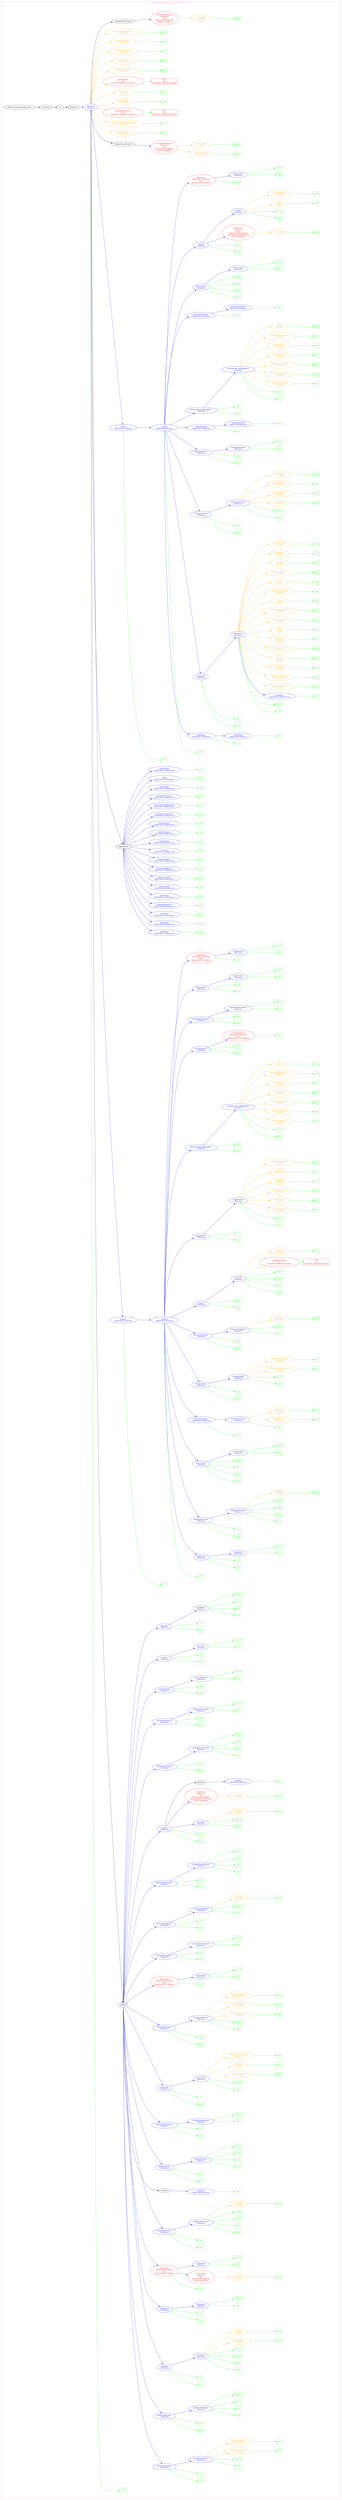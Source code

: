 digraph Cloud_Computing_REST_API {
rankdir="LR";
subgraph cluster_0 {
label="Google Cloud Platform - Compute Engine API v1"
color=violet
fontcolor=violet
subgraph cluster_1 {
label=""
color=white
fontcolor=white
node1 [label="https://www.googleapis.com", shape="ellipse", color="black", fontcolor="black"]
node1 -> node2 [color="black", fontcolor="black"]
subgraph cluster_2 {
label=""
color=white
fontcolor=white
node2 [label="/compute", shape="ellipse", color="black", fontcolor="black"]
node2 -> node3 [color="black", fontcolor="black"]
subgraph cluster_3 {
label=""
color=white
fontcolor=white
node3 [label="/v1", shape="ellipse", color="black", fontcolor="black"]
node3 -> node4 [color="black", fontcolor="black"]
subgraph cluster_4 {
label=""
color=white
fontcolor=white
node4 [label="/projects", shape="ellipse", color="black", fontcolor="black"]
node4 -> node5 [color="blue", fontcolor="blue"]
subgraph cluster_5 {
label=""
color=white
fontcolor=white
node5 [label="/{project}\n Resource", shape="ellipse", color="blue", fontcolor="blue"]
node5 -> node6 [color="green", fontcolor="green"]
subgraph cluster_6 {
label=""
color=white
fontcolor=white
node6 [label="GET", shape="box", color="green", fontcolor="green"]
}
node5 -> node7 [color="black", fontcolor="black"]
subgraph cluster_7 {
label=""
color=white
fontcolor=white
node7 [label="/global", shape="ellipse", color="black", fontcolor="black"]
node7 -> node8 [color="blue", fontcolor="blue"]
subgraph cluster_8 {
label=""
color=white
fontcolor=white
node8 [label="/targetTcpProxies\n Collection", shape="ellipse", color="blue", fontcolor="blue"]
node8 -> node9 [color="green", fontcolor="green"]
subgraph cluster_9 {
label=""
color=white
fontcolor=white
node9 [label="POST", shape="box", color="green", fontcolor="green"]
}
node8 -> node10 [color="green", fontcolor="green"]
subgraph cluster_10 {
label=""
color=white
fontcolor=white
node10 [label="GET", shape="box", color="green", fontcolor="green"]
}
node8 -> node11 [color="blue", fontcolor="blue"]
subgraph cluster_11 {
label=""
color=white
fontcolor=white
node11 [label="/{targetTcpProxy}\n Resource", shape="ellipse", color="blue", fontcolor="blue"]
node11 -> node12 [color="green", fontcolor="green"]
subgraph cluster_12 {
label=""
color=white
fontcolor=white
node12 [label="GET", shape="box", color="green", fontcolor="green"]
}
node11 -> node13 [color="green", fontcolor="green"]
subgraph cluster_13 {
label=""
color=white
fontcolor=white
node13 [label="DELETE", shape="box", color="green", fontcolor="green"]
}
node11 -> node14 [color="orange", fontcolor="orange"]
subgraph cluster_14 {
label=""
color=white
fontcolor=white
node14 [label="/setBackendService\n Controller", shape="octagon", color="orange", fontcolor="orange"]
node14 -> node15 [color="green", fontcolor="green"]
subgraph cluster_15 {
label=""
color=white
fontcolor=white
node15 [label="POST", shape="box", color="green", fontcolor="green"]
}
}
node11 -> node16 [color="orange", fontcolor="orange"]
subgraph cluster_16 {
label=""
color=white
fontcolor=white
node16 [label="/setProxyHeader\n Controller", shape="octagon", color="orange", fontcolor="orange"]
node16 -> node17 [color="green", fontcolor="green"]
subgraph cluster_17 {
label=""
color=white
fontcolor=white
node17 [label="POST", shape="box", color="green", fontcolor="green"]
}
}
}
}
node7 -> node18 [color="blue", fontcolor="blue"]
subgraph cluster_18 {
label=""
color=white
fontcolor=white
node18 [label="/backendBuckets\n Collection", shape="ellipse", color="blue", fontcolor="blue"]
node18 -> node19 [color="green", fontcolor="green"]
subgraph cluster_19 {
label=""
color=white
fontcolor=white
node19 [label="POST", shape="box", color="green", fontcolor="green"]
}
node18 -> node20 [color="green", fontcolor="green"]
subgraph cluster_20 {
label=""
color=white
fontcolor=white
node20 [label="GET", shape="box", color="green", fontcolor="green"]
}
node18 -> node21 [color="blue", fontcolor="blue"]
subgraph cluster_21 {
label=""
color=white
fontcolor=white
node21 [label="/{backendBucket}\n Resource", shape="ellipse", color="blue", fontcolor="blue"]
node21 -> node22 [color="green", fontcolor="green"]
subgraph cluster_22 {
label=""
color=white
fontcolor=white
node22 [label="GET", shape="box", color="green", fontcolor="green"]
}
node21 -> node23 [color="green", fontcolor="green"]
subgraph cluster_23 {
label=""
color=white
fontcolor=white
node23 [label="PUT", shape="box", color="green", fontcolor="green"]
}
node21 -> node24 [color="green", fontcolor="green"]
subgraph cluster_24 {
label=""
color=white
fontcolor=white
node24 [label="PATCH", shape="box", color="green", fontcolor="green"]
}
node21 -> node25 [color="green", fontcolor="green"]
subgraph cluster_25 {
label=""
color=white
fontcolor=white
node25 [label="DELETE", shape="box", color="green", fontcolor="green"]
}
}
}
node7 -> node26 [color="blue", fontcolor="blue"]
subgraph cluster_26 {
label=""
color=white
fontcolor=white
node26 [label="/urlMaps\n Collection", shape="ellipse", color="blue", fontcolor="blue"]
node26 -> node27 [color="green", fontcolor="green"]
subgraph cluster_27 {
label=""
color=white
fontcolor=white
node27 [label="POST", shape="box", color="green", fontcolor="green"]
}
node26 -> node28 [color="green", fontcolor="green"]
subgraph cluster_28 {
label=""
color=white
fontcolor=white
node28 [label="GET", shape="box", color="green", fontcolor="green"]
}
node26 -> node29 [color="blue", fontcolor="blue"]
subgraph cluster_29 {
label=""
color=white
fontcolor=white
node29 [label="/{urlMap}\n Resource", shape="ellipse", color="blue", fontcolor="blue"]
node29 -> node30 [color="green", fontcolor="green"]
subgraph cluster_30 {
label=""
color=white
fontcolor=white
node30 [label="GET", shape="box", color="green", fontcolor="green"]
}
node29 -> node31 [color="green", fontcolor="green"]
subgraph cluster_31 {
label=""
color=white
fontcolor=white
node31 [label="PUT", shape="box", color="green", fontcolor="green"]
}
node29 -> node32 [color="green", fontcolor="green"]
subgraph cluster_32 {
label=""
color=white
fontcolor=white
node32 [label="PATCH", shape="box", color="green", fontcolor="green"]
}
node29 -> node33 [color="green", fontcolor="green"]
subgraph cluster_33 {
label=""
color=white
fontcolor=white
node33 [label="DELETE", shape="box", color="green", fontcolor="green"]
}
node29 -> node34 [color="orange", fontcolor="orange"]
subgraph cluster_34 {
label=""
color=white
fontcolor=white
node34 [label="/invalidateCache\n Controller", shape="octagon", color="orange", fontcolor="orange"]
node34 -> node35 [color="green", fontcolor="green"]
subgraph cluster_35 {
label=""
color=white
fontcolor=white
node35 [label="POST", shape="box", color="green", fontcolor="green"]
}
}
node29 -> node36 [color="orange", fontcolor="orange"]
subgraph cluster_36 {
label=""
color=white
fontcolor=white
node36 [label="/validate\n Controller", shape="octagon", color="orange", fontcolor="orange"]
node36 -> node37 [color="green", fontcolor="green"]
subgraph cluster_37 {
label=""
color=white
fontcolor=white
node37 [label="POST", shape="box", color="green", fontcolor="green"]
}
}
}
}
node7 -> node38 [color="blue", fontcolor="blue"]
subgraph cluster_38 {
label=""
color=white
fontcolor=white
node38 [label="/addresses\n Collection", shape="ellipse", color="blue", fontcolor="blue"]
node38 -> node39 [color="green", fontcolor="green"]
subgraph cluster_39 {
label=""
color=white
fontcolor=white
node39 [label="POST", shape="box", color="green", fontcolor="green"]
}
node38 -> node40 [color="green", fontcolor="green"]
subgraph cluster_40 {
label=""
color=white
fontcolor=white
node40 [label="GET", shape="box", color="green", fontcolor="green"]
}
node38 -> node41 [color="blue", fontcolor="blue"]
subgraph cluster_41 {
label=""
color=white
fontcolor=white
node41 [label="/{address}\n Resource", shape="ellipse", color="blue", fontcolor="blue"]
node41 -> node42 [color="green", fontcolor="green"]
subgraph cluster_42 {
label=""
color=white
fontcolor=white
node42 [label="GET", shape="box", color="green", fontcolor="green"]
}
node41 -> node43 [color="green", fontcolor="green"]
subgraph cluster_43 {
label=""
color=white
fontcolor=white
node43 [label="DELETE", shape="box", color="green", fontcolor="green"]
}
}
}
node7 -> node44 [color="blue", fontcolor="blue"]
subgraph cluster_44 {
label=""
color=white
fontcolor=white
node44 [label="/snapshots\n Read-Only Collection\nbut\nMissing POST Method", shape="ellipse", color="red", fontcolor="red"]
node44 -> node45 [color="green", fontcolor="green"]
subgraph cluster_45 {
label=""
color=white
fontcolor=white
node45 [label="GET", shape="box", color="green", fontcolor="green"]
}
node44 -> node46 [color="blue", fontcolor="blue"]
subgraph cluster_46 {
label=""
color=white
fontcolor=white
node46 [label="/{resource}\n Resource\nbut\nMissing GET Method\nOnly Controllers", shape="ellipse", color="red", fontcolor="red"]
node46 -> node47 [color="orange", fontcolor="orange"]
subgraph cluster_47 {
label=""
color=white
fontcolor=white
node47 [label="/setLabels\n Controller", shape="octagon", color="orange", fontcolor="orange"]
node47 -> node48 [color="green", fontcolor="green"]
subgraph cluster_48 {
label=""
color=white
fontcolor=white
node48 [label="POST", shape="box", color="green", fontcolor="green"]
}
}
}
node44 -> node49 [color="blue", fontcolor="blue"]
subgraph cluster_49 {
label=""
color=white
fontcolor=white
node49 [label="/{snapshot}\n Resource", shape="ellipse", color="blue", fontcolor="blue"]
node49 -> node50 [color="green", fontcolor="green"]
subgraph cluster_50 {
label=""
color=white
fontcolor=white
node50 [label="GET", shape="box", color="green", fontcolor="green"]
}
node49 -> node51 [color="green", fontcolor="green"]
subgraph cluster_51 {
label=""
color=white
fontcolor=white
node51 [label="DELETE", shape="box", color="green", fontcolor="green"]
}
}
}
node7 -> node52 [color="blue", fontcolor="blue"]
subgraph cluster_52 {
label=""
color=white
fontcolor=white
node52 [label="/backendServices\n Collection", shape="ellipse", color="blue", fontcolor="blue"]
node52 -> node53 [color="green", fontcolor="green"]
subgraph cluster_53 {
label=""
color=white
fontcolor=white
node53 [label="POST", shape="box", color="green", fontcolor="green"]
}
node52 -> node54 [color="green", fontcolor="green"]
subgraph cluster_54 {
label=""
color=white
fontcolor=white
node54 [label="GET", shape="box", color="green", fontcolor="green"]
}
node52 -> node55 [color="blue", fontcolor="blue"]
subgraph cluster_55 {
label=""
color=white
fontcolor=white
node55 [label="/{backendService}\n Resource", shape="ellipse", color="blue", fontcolor="blue"]
node55 -> node56 [color="green", fontcolor="green"]
subgraph cluster_56 {
label=""
color=white
fontcolor=white
node56 [label="GET", shape="box", color="green", fontcolor="green"]
}
node55 -> node57 [color="green", fontcolor="green"]
subgraph cluster_57 {
label=""
color=white
fontcolor=white
node57 [label="PUT", shape="box", color="green", fontcolor="green"]
}
node55 -> node58 [color="green", fontcolor="green"]
subgraph cluster_58 {
label=""
color=white
fontcolor=white
node58 [label="PATCH", shape="box", color="green", fontcolor="green"]
}
node55 -> node59 [color="green", fontcolor="green"]
subgraph cluster_59 {
label=""
color=white
fontcolor=white
node59 [label="DELETE", shape="box", color="green", fontcolor="green"]
}
node55 -> node60 [color="orange", fontcolor="orange"]
subgraph cluster_60 {
label=""
color=white
fontcolor=white
node60 [label="/getHealth\n Controller", shape="octagon", color="orange", fontcolor="orange"]
node60 -> node61 [color="green", fontcolor="green"]
subgraph cluster_61 {
label=""
color=white
fontcolor=white
node61 [label="POST", shape="box", color="green", fontcolor="green"]
}
}
}
}
node7 -> node62 [color="black", fontcolor="black"]
subgraph cluster_62 {
label=""
color=white
fontcolor=white
node62 [label="/licenses", shape="ellipse", color="black", fontcolor="black"]
node62 -> node63 [color="blue", fontcolor="blue"]
subgraph cluster_63 {
label=""
color=white
fontcolor=white
node63 [label="/{license}\n Read-Only Resource", shape="ellipse", color="blue", fontcolor="blue"]
node63 -> node64 [color="green", fontcolor="green"]
subgraph cluster_64 {
label=""
color=white
fontcolor=white
node64 [label="GET", shape="box", color="green", fontcolor="green"]
}
}
}
node7 -> node65 [color="blue", fontcolor="blue"]
subgraph cluster_65 {
label=""
color=white
fontcolor=white
node65 [label="/healthChecks\n Collection", shape="ellipse", color="blue", fontcolor="blue"]
node65 -> node66 [color="green", fontcolor="green"]
subgraph cluster_66 {
label=""
color=white
fontcolor=white
node66 [label="POST", shape="box", color="green", fontcolor="green"]
}
node65 -> node67 [color="green", fontcolor="green"]
subgraph cluster_67 {
label=""
color=white
fontcolor=white
node67 [label="GET", shape="box", color="green", fontcolor="green"]
}
node65 -> node68 [color="blue", fontcolor="blue"]
subgraph cluster_68 {
label=""
color=white
fontcolor=white
node68 [label="/{healthCheck}\n Resource", shape="ellipse", color="blue", fontcolor="blue"]
node68 -> node69 [color="green", fontcolor="green"]
subgraph cluster_69 {
label=""
color=white
fontcolor=white
node69 [label="GET", shape="box", color="green", fontcolor="green"]
}
node68 -> node70 [color="green", fontcolor="green"]
subgraph cluster_70 {
label=""
color=white
fontcolor=white
node70 [label="PUT", shape="box", color="green", fontcolor="green"]
}
node68 -> node71 [color="green", fontcolor="green"]
subgraph cluster_71 {
label=""
color=white
fontcolor=white
node71 [label="PATCH", shape="box", color="green", fontcolor="green"]
}
node68 -> node72 [color="green", fontcolor="green"]
subgraph cluster_72 {
label=""
color=white
fontcolor=white
node72 [label="DELETE", shape="box", color="green", fontcolor="green"]
}
}
}
node7 -> node73 [color="blue", fontcolor="blue"]
subgraph cluster_73 {
label=""
color=white
fontcolor=white
node73 [label="/targetHttpsProxies\n Collection", shape="ellipse", color="blue", fontcolor="blue"]
node73 -> node74 [color="green", fontcolor="green"]
subgraph cluster_74 {
label=""
color=white
fontcolor=white
node74 [label="POST", shape="box", color="green", fontcolor="green"]
}
node73 -> node75 [color="green", fontcolor="green"]
subgraph cluster_75 {
label=""
color=white
fontcolor=white
node75 [label="GET", shape="box", color="green", fontcolor="green"]
}
node73 -> node76 [color="blue", fontcolor="blue"]
subgraph cluster_76 {
label=""
color=white
fontcolor=white
node76 [label="/{targetHttpsProxy}\n Resource", shape="ellipse", color="blue", fontcolor="blue"]
node76 -> node77 [color="green", fontcolor="green"]
subgraph cluster_77 {
label=""
color=white
fontcolor=white
node77 [label="GET", shape="box", color="green", fontcolor="green"]
}
node76 -> node78 [color="green", fontcolor="green"]
subgraph cluster_78 {
label=""
color=white
fontcolor=white
node78 [label="DELETE", shape="box", color="green", fontcolor="green"]
}
}
}
node7 -> node79 [color="blue", fontcolor="blue"]
subgraph cluster_79 {
label=""
color=white
fontcolor=white
node79 [label="/networks\n Collection", shape="ellipse", color="blue", fontcolor="blue"]
node79 -> node80 [color="green", fontcolor="green"]
subgraph cluster_80 {
label=""
color=white
fontcolor=white
node80 [label="POST", shape="box", color="green", fontcolor="green"]
}
node79 -> node81 [color="green", fontcolor="green"]
subgraph cluster_81 {
label=""
color=white
fontcolor=white
node81 [label="GET", shape="box", color="green", fontcolor="green"]
}
node79 -> node82 [color="blue", fontcolor="blue"]
subgraph cluster_82 {
label=""
color=white
fontcolor=white
node82 [label="/{network}\n Resource", shape="ellipse", color="blue", fontcolor="blue"]
node82 -> node83 [color="green", fontcolor="green"]
subgraph cluster_83 {
label=""
color=white
fontcolor=white
node83 [label="GET", shape="box", color="green", fontcolor="green"]
}
node82 -> node84 [color="green", fontcolor="green"]
subgraph cluster_84 {
label=""
color=white
fontcolor=white
node84 [label="DELETE", shape="box", color="green", fontcolor="green"]
}
node82 -> node85 [color="orange", fontcolor="orange"]
subgraph cluster_85 {
label=""
color=white
fontcolor=white
node85 [label="/removePeering\n Controller", shape="octagon", color="orange", fontcolor="orange"]
node85 -> node86 [color="green", fontcolor="green"]
subgraph cluster_86 {
label=""
color=white
fontcolor=white
node86 [label="POST", shape="box", color="green", fontcolor="green"]
}
}
node82 -> node87 [color="orange", fontcolor="orange"]
subgraph cluster_87 {
label=""
color=white
fontcolor=white
node87 [label="/addPeering\n Controller", shape="octagon", color="orange", fontcolor="orange"]
node87 -> node88 [color="green", fontcolor="green"]
subgraph cluster_88 {
label=""
color=white
fontcolor=white
node88 [label="POST", shape="box", color="green", fontcolor="green"]
}
}
node82 -> node89 [color="orange", fontcolor="orange"]
subgraph cluster_89 {
label=""
color=white
fontcolor=white
node89 [label="/switchToCustomMode\n Controller", shape="octagon", color="orange", fontcolor="orange"]
node89 -> node90 [color="green", fontcolor="green"]
subgraph cluster_90 {
label=""
color=white
fontcolor=white
node90 [label="POST", shape="box", color="green", fontcolor="green"]
}
}
}
}
node7 -> node91 [color="blue", fontcolor="blue"]
subgraph cluster_91 {
label=""
color=white
fontcolor=white
node91 [label="/targetSslProxies\n Collection", shape="ellipse", color="blue", fontcolor="blue"]
node91 -> node92 [color="green", fontcolor="green"]
subgraph cluster_92 {
label=""
color=white
fontcolor=white
node92 [label="POST", shape="box", color="green", fontcolor="green"]
}
node91 -> node93 [color="green", fontcolor="green"]
subgraph cluster_93 {
label=""
color=white
fontcolor=white
node93 [label="GET", shape="box", color="green", fontcolor="green"]
}
node91 -> node94 [color="blue", fontcolor="blue"]
subgraph cluster_94 {
label=""
color=white
fontcolor=white
node94 [label="/{targetSslProxy}\n Resource", shape="ellipse", color="blue", fontcolor="blue"]
node94 -> node95 [color="green", fontcolor="green"]
subgraph cluster_95 {
label=""
color=white
fontcolor=white
node95 [label="GET", shape="box", color="green", fontcolor="green"]
}
node94 -> node96 [color="green", fontcolor="green"]
subgraph cluster_96 {
label=""
color=white
fontcolor=white
node96 [label="DELETE", shape="box", color="green", fontcolor="green"]
}
node94 -> node97 [color="orange", fontcolor="orange"]
subgraph cluster_97 {
label=""
color=white
fontcolor=white
node97 [label="/setBackendService\n Controller", shape="octagon", color="orange", fontcolor="orange"]
node97 -> node98 [color="green", fontcolor="green"]
subgraph cluster_98 {
label=""
color=white
fontcolor=white
node98 [label="POST", shape="box", color="green", fontcolor="green"]
}
}
node94 -> node99 [color="orange", fontcolor="orange"]
subgraph cluster_99 {
label=""
color=white
fontcolor=white
node99 [label="/setProxyHeader\n Controller", shape="octagon", color="orange", fontcolor="orange"]
node99 -> node100 [color="green", fontcolor="green"]
subgraph cluster_100 {
label=""
color=white
fontcolor=white
node100 [label="POST", shape="box", color="green", fontcolor="green"]
}
}
node94 -> node101 [color="orange", fontcolor="orange"]
subgraph cluster_101 {
label=""
color=white
fontcolor=white
node101 [label="/setSslCertificates\n Controller", shape="octagon", color="orange", fontcolor="orange"]
node101 -> node102 [color="green", fontcolor="green"]
subgraph cluster_102 {
label=""
color=white
fontcolor=white
node102 [label="POST", shape="box", color="green", fontcolor="green"]
}
}
}
}
node7 -> node103 [color="blue", fontcolor="blue"]
subgraph cluster_103 {
label=""
color=white
fontcolor=white
node103 [label="/operations\n Read-Only Collection\nbut\nMissing POST Method", shape="ellipse", color="red", fontcolor="red"]
node103 -> node104 [color="green", fontcolor="green"]
subgraph cluster_104 {
label=""
color=white
fontcolor=white
node104 [label="GET", shape="box", color="green", fontcolor="green"]
}
node103 -> node105 [color="blue", fontcolor="blue"]
subgraph cluster_105 {
label=""
color=white
fontcolor=white
node105 [label="/{operation}\n Resource", shape="ellipse", color="blue", fontcolor="blue"]
node105 -> node106 [color="green", fontcolor="green"]
subgraph cluster_106 {
label=""
color=white
fontcolor=white
node106 [label="GET", shape="box", color="green", fontcolor="green"]
}
node105 -> node107 [color="green", fontcolor="green"]
subgraph cluster_107 {
label=""
color=white
fontcolor=white
node107 [label="DELETE", shape="box", color="green", fontcolor="green"]
}
}
}
node7 -> node108 [color="blue", fontcolor="blue"]
subgraph cluster_108 {
label=""
color=white
fontcolor=white
node108 [label="/instanceTemplates\n Collection", shape="ellipse", color="blue", fontcolor="blue"]
node108 -> node109 [color="green", fontcolor="green"]
subgraph cluster_109 {
label=""
color=white
fontcolor=white
node109 [label="POST", shape="box", color="green", fontcolor="green"]
}
node108 -> node110 [color="green", fontcolor="green"]
subgraph cluster_110 {
label=""
color=white
fontcolor=white
node110 [label="GET", shape="box", color="green", fontcolor="green"]
}
node108 -> node111 [color="blue", fontcolor="blue"]
subgraph cluster_111 {
label=""
color=white
fontcolor=white
node111 [label="/{instanceTemplate}\n Resource", shape="ellipse", color="blue", fontcolor="blue"]
node111 -> node112 [color="green", fontcolor="green"]
subgraph cluster_112 {
label=""
color=white
fontcolor=white
node112 [label="GET", shape="box", color="green", fontcolor="green"]
}
node111 -> node113 [color="green", fontcolor="green"]
subgraph cluster_113 {
label=""
color=white
fontcolor=white
node113 [label="DELETE", shape="box", color="green", fontcolor="green"]
}
}
}
node7 -> node114 [color="blue", fontcolor="blue"]
subgraph cluster_114 {
label=""
color=white
fontcolor=white
node114 [label="/forwardingRules\n Collection", shape="ellipse", color="blue", fontcolor="blue"]
node114 -> node115 [color="green", fontcolor="green"]
subgraph cluster_115 {
label=""
color=white
fontcolor=white
node115 [label="POST", shape="box", color="green", fontcolor="green"]
}
node114 -> node116 [color="green", fontcolor="green"]
subgraph cluster_116 {
label=""
color=white
fontcolor=white
node116 [label="GET", shape="box", color="green", fontcolor="green"]
}
node114 -> node117 [color="blue", fontcolor="blue"]
subgraph cluster_117 {
label=""
color=white
fontcolor=white
node117 [label="/{forwardingRule}\n Resource", shape="ellipse", color="blue", fontcolor="blue"]
node117 -> node118 [color="green", fontcolor="green"]
subgraph cluster_118 {
label=""
color=white
fontcolor=white
node118 [label="GET", shape="box", color="green", fontcolor="green"]
}
node117 -> node119 [color="green", fontcolor="green"]
subgraph cluster_119 {
label=""
color=white
fontcolor=white
node119 [label="DELETE", shape="box", color="green", fontcolor="green"]
}
node117 -> node120 [color="orange", fontcolor="orange"]
subgraph cluster_120 {
label=""
color=white
fontcolor=white
node120 [label="/setTarget\n Controller", shape="octagon", color="orange", fontcolor="orange"]
node120 -> node121 [color="green", fontcolor="green"]
subgraph cluster_121 {
label=""
color=white
fontcolor=white
node121 [label="POST", shape="box", color="green", fontcolor="green"]
}
}
}
}
node7 -> node122 [color="blue", fontcolor="blue"]
subgraph cluster_122 {
label=""
color=white
fontcolor=white
node122 [label="/httpsHealthChecks\n Collection", shape="ellipse", color="blue", fontcolor="blue"]
node122 -> node123 [color="green", fontcolor="green"]
subgraph cluster_123 {
label=""
color=white
fontcolor=white
node123 [label="POST", shape="box", color="green", fontcolor="green"]
}
node122 -> node124 [color="green", fontcolor="green"]
subgraph cluster_124 {
label=""
color=white
fontcolor=white
node124 [label="GET", shape="box", color="green", fontcolor="green"]
}
node122 -> node125 [color="blue", fontcolor="blue"]
subgraph cluster_125 {
label=""
color=white
fontcolor=white
node125 [label="/{httpsHealthCheck}\n Resource", shape="ellipse", color="blue", fontcolor="blue"]
node125 -> node126 [color="green", fontcolor="green"]
subgraph cluster_126 {
label=""
color=white
fontcolor=white
node126 [label="GET", shape="box", color="green", fontcolor="green"]
}
node125 -> node127 [color="green", fontcolor="green"]
subgraph cluster_127 {
label=""
color=white
fontcolor=white
node127 [label="PUT", shape="box", color="green", fontcolor="green"]
}
node125 -> node128 [color="green", fontcolor="green"]
subgraph cluster_128 {
label=""
color=white
fontcolor=white
node128 [label="PATCH", shape="box", color="green", fontcolor="green"]
}
node125 -> node129 [color="green", fontcolor="green"]
subgraph cluster_129 {
label=""
color=white
fontcolor=white
node129 [label="DELETE", shape="box", color="green", fontcolor="green"]
}
}
}
node7 -> node130 [color="blue", fontcolor="blue"]
subgraph cluster_130 {
label=""
color=white
fontcolor=white
node130 [label="/images\n Collection", shape="ellipse", color="blue", fontcolor="blue"]
node130 -> node131 [color="green", fontcolor="green"]
subgraph cluster_131 {
label=""
color=white
fontcolor=white
node131 [label="POST", shape="box", color="green", fontcolor="green"]
}
node130 -> node132 [color="green", fontcolor="green"]
subgraph cluster_132 {
label=""
color=white
fontcolor=white
node132 [label="GET", shape="box", color="green", fontcolor="green"]
}
node130 -> node133 [color="blue", fontcolor="blue"]
subgraph cluster_133 {
label=""
color=white
fontcolor=white
node133 [label="/{image}\n Resource", shape="ellipse", color="blue", fontcolor="blue"]
node133 -> node134 [color="green", fontcolor="green"]
subgraph cluster_134 {
label=""
color=white
fontcolor=white
node134 [label="GET", shape="box", color="green", fontcolor="green"]
}
node133 -> node135 [color="green", fontcolor="green"]
subgraph cluster_135 {
label=""
color=white
fontcolor=white
node135 [label="DELETE", shape="box", color="green", fontcolor="green"]
}
node133 -> node136 [color="orange", fontcolor="orange"]
subgraph cluster_136 {
label=""
color=white
fontcolor=white
node136 [label="/deprecate\n Controller", shape="octagon", color="orange", fontcolor="orange"]
node136 -> node137 [color="green", fontcolor="green"]
subgraph cluster_137 {
label=""
color=white
fontcolor=white
node137 [label="POST", shape="box", color="green", fontcolor="green"]
}
}
}
node130 -> node138 [color="blue", fontcolor="blue"]
subgraph cluster_138 {
label=""
color=white
fontcolor=white
node138 [label="/{resource}\n Resource\nbut\nMissing GET Method\nMissing DELETE Method\nOnly Controllers", shape="ellipse", color="red", fontcolor="red"]
node138 -> node139 [color="orange", fontcolor="orange"]
subgraph cluster_139 {
label=""
color=white
fontcolor=white
node139 [label="/setLabels\n Controller", shape="octagon", color="orange", fontcolor="orange"]
node139 -> node140 [color="green", fontcolor="green"]
subgraph cluster_140 {
label=""
color=white
fontcolor=white
node140 [label="POST", shape="box", color="green", fontcolor="green"]
}
}
}
node130 -> node141 [color="black", fontcolor="black"]
subgraph cluster_141 {
label=""
color=white
fontcolor=white
node141 [label="/family", shape="ellipse", color="black", fontcolor="black"]
node141 -> node142 [color="blue", fontcolor="blue"]
subgraph cluster_142 {
label=""
color=white
fontcolor=white
node142 [label="/{family}\n Read-Only Resource", shape="ellipse", color="blue", fontcolor="blue"]
node142 -> node143 [color="green", fontcolor="green"]
subgraph cluster_143 {
label=""
color=white
fontcolor=white
node143 [label="GET", shape="box", color="green", fontcolor="green"]
}
}
}
}
node7 -> node144 [color="blue", fontcolor="blue"]
subgraph cluster_144 {
label=""
color=white
fontcolor=white
node144 [label="/httpHealthChecks\n Collection", shape="ellipse", color="blue", fontcolor="blue"]
node144 -> node145 [color="green", fontcolor="green"]
subgraph cluster_145 {
label=""
color=white
fontcolor=white
node145 [label="POST", shape="box", color="green", fontcolor="green"]
}
node144 -> node146 [color="green", fontcolor="green"]
subgraph cluster_146 {
label=""
color=white
fontcolor=white
node146 [label="GET", shape="box", color="green", fontcolor="green"]
}
node144 -> node147 [color="blue", fontcolor="blue"]
subgraph cluster_147 {
label=""
color=white
fontcolor=white
node147 [label="/{httpHealthCheck}\n Resource", shape="ellipse", color="blue", fontcolor="blue"]
node147 -> node148 [color="green", fontcolor="green"]
subgraph cluster_148 {
label=""
color=white
fontcolor=white
node148 [label="GET", shape="box", color="green", fontcolor="green"]
}
node147 -> node149 [color="green", fontcolor="green"]
subgraph cluster_149 {
label=""
color=white
fontcolor=white
node149 [label="PUT", shape="box", color="green", fontcolor="green"]
}
node147 -> node150 [color="green", fontcolor="green"]
subgraph cluster_150 {
label=""
color=white
fontcolor=white
node150 [label="PATCH", shape="box", color="green", fontcolor="green"]
}
node147 -> node151 [color="green", fontcolor="green"]
subgraph cluster_151 {
label=""
color=white
fontcolor=white
node151 [label="DELETE", shape="box", color="green", fontcolor="green"]
}
}
}
node7 -> node152 [color="blue", fontcolor="blue"]
subgraph cluster_152 {
label=""
color=white
fontcolor=white
node152 [label="/targetHttpProxies\n Collection", shape="ellipse", color="blue", fontcolor="blue"]
node152 -> node153 [color="green", fontcolor="green"]
subgraph cluster_153 {
label=""
color=white
fontcolor=white
node153 [label="POST", shape="box", color="green", fontcolor="green"]
}
node152 -> node154 [color="green", fontcolor="green"]
subgraph cluster_154 {
label=""
color=white
fontcolor=white
node154 [label="GET", shape="box", color="green", fontcolor="green"]
}
node152 -> node155 [color="blue", fontcolor="blue"]
subgraph cluster_155 {
label=""
color=white
fontcolor=white
node155 [label="/{targetHttpProxy}\n Resource", shape="ellipse", color="blue", fontcolor="blue"]
node155 -> node156 [color="green", fontcolor="green"]
subgraph cluster_156 {
label=""
color=white
fontcolor=white
node156 [label="GET", shape="box", color="green", fontcolor="green"]
}
node155 -> node157 [color="green", fontcolor="green"]
subgraph cluster_157 {
label=""
color=white
fontcolor=white
node157 [label="DELETE", shape="box", color="green", fontcolor="green"]
}
}
}
node7 -> node158 [color="blue", fontcolor="blue"]
subgraph cluster_158 {
label=""
color=white
fontcolor=white
node158 [label="/sslCertificates\n Collection", shape="ellipse", color="blue", fontcolor="blue"]
node158 -> node159 [color="green", fontcolor="green"]
subgraph cluster_159 {
label=""
color=white
fontcolor=white
node159 [label="POST", shape="box", color="green", fontcolor="green"]
}
node158 -> node160 [color="green", fontcolor="green"]
subgraph cluster_160 {
label=""
color=white
fontcolor=white
node160 [label="GET", shape="box", color="green", fontcolor="green"]
}
node158 -> node161 [color="blue", fontcolor="blue"]
subgraph cluster_161 {
label=""
color=white
fontcolor=white
node161 [label="/{sslCertificate}\n Resource", shape="ellipse", color="blue", fontcolor="blue"]
node161 -> node162 [color="green", fontcolor="green"]
subgraph cluster_162 {
label=""
color=white
fontcolor=white
node162 [label="GET", shape="box", color="green", fontcolor="green"]
}
node161 -> node163 [color="green", fontcolor="green"]
subgraph cluster_163 {
label=""
color=white
fontcolor=white
node163 [label="DELETE", shape="box", color="green", fontcolor="green"]
}
}
}
node7 -> node164 [color="blue", fontcolor="blue"]
subgraph cluster_164 {
label=""
color=white
fontcolor=white
node164 [label="/routes\n Collection", shape="ellipse", color="blue", fontcolor="blue"]
node164 -> node165 [color="green", fontcolor="green"]
subgraph cluster_165 {
label=""
color=white
fontcolor=white
node165 [label="POST", shape="box", color="green", fontcolor="green"]
}
node164 -> node166 [color="green", fontcolor="green"]
subgraph cluster_166 {
label=""
color=white
fontcolor=white
node166 [label="GET", shape="box", color="green", fontcolor="green"]
}
node164 -> node167 [color="blue", fontcolor="blue"]
subgraph cluster_167 {
label=""
color=white
fontcolor=white
node167 [label="/{route}\n Resource", shape="ellipse", color="blue", fontcolor="blue"]
node167 -> node168 [color="green", fontcolor="green"]
subgraph cluster_168 {
label=""
color=white
fontcolor=white
node168 [label="GET", shape="box", color="green", fontcolor="green"]
}
node167 -> node169 [color="green", fontcolor="green"]
subgraph cluster_169 {
label=""
color=white
fontcolor=white
node169 [label="DELETE", shape="box", color="green", fontcolor="green"]
}
}
}
node7 -> node170 [color="blue", fontcolor="blue"]
subgraph cluster_170 {
label=""
color=white
fontcolor=white
node170 [label="/firewalls\n Collection", shape="ellipse", color="blue", fontcolor="blue"]
node170 -> node171 [color="green", fontcolor="green"]
subgraph cluster_171 {
label=""
color=white
fontcolor=white
node171 [label="POST", shape="box", color="green", fontcolor="green"]
}
node170 -> node172 [color="green", fontcolor="green"]
subgraph cluster_172 {
label=""
color=white
fontcolor=white
node172 [label="GET", shape="box", color="green", fontcolor="green"]
}
node170 -> node173 [color="blue", fontcolor="blue"]
subgraph cluster_173 {
label=""
color=white
fontcolor=white
node173 [label="/{firewall}\n Resource", shape="ellipse", color="blue", fontcolor="blue"]
node173 -> node174 [color="green", fontcolor="green"]
subgraph cluster_174 {
label=""
color=white
fontcolor=white
node174 [label="GET", shape="box", color="green", fontcolor="green"]
}
node173 -> node175 [color="green", fontcolor="green"]
subgraph cluster_175 {
label=""
color=white
fontcolor=white
node175 [label="PUT", shape="box", color="green", fontcolor="green"]
}
node173 -> node176 [color="green", fontcolor="green"]
subgraph cluster_176 {
label=""
color=white
fontcolor=white
node176 [label="PATCH", shape="box", color="green", fontcolor="green"]
}
node173 -> node177 [color="green", fontcolor="green"]
subgraph cluster_177 {
label=""
color=white
fontcolor=white
node177 [label="DELETE", shape="box", color="green", fontcolor="green"]
}
}
}
}
node5 -> node178 [color="blue", fontcolor="blue"]
subgraph cluster_178 {
label=""
color=white
fontcolor=white
node178 [label="/regions\n Read-Only Collection", shape="ellipse", color="blue", fontcolor="blue"]
node178 -> node179 [color="green", fontcolor="green"]
subgraph cluster_179 {
label=""
color=white
fontcolor=white
node179 [label="GET", shape="box", color="green", fontcolor="green"]
}
node178 -> node180 [color="blue", fontcolor="blue"]
subgraph cluster_180 {
label=""
color=white
fontcolor=white
node180 [label="/{region}\n Read-Only Resource", shape="ellipse", color="blue", fontcolor="blue"]
node180 -> node181 [color="green", fontcolor="green"]
subgraph cluster_181 {
label=""
color=white
fontcolor=white
node181 [label="GET", shape="box", color="green", fontcolor="green"]
}
node180 -> node182 [color="blue", fontcolor="blue"]
subgraph cluster_182 {
label=""
color=white
fontcolor=white
node182 [label="/addresses\n Collection", shape="ellipse", color="blue", fontcolor="blue"]
node182 -> node183 [color="green", fontcolor="green"]
subgraph cluster_183 {
label=""
color=white
fontcolor=white
node183 [label="POST", shape="box", color="green", fontcolor="green"]
}
node182 -> node184 [color="green", fontcolor="green"]
subgraph cluster_184 {
label=""
color=white
fontcolor=white
node184 [label="GET", shape="box", color="green", fontcolor="green"]
}
node182 -> node185 [color="blue", fontcolor="blue"]
subgraph cluster_185 {
label=""
color=white
fontcolor=white
node185 [label="/{address}\n Resource", shape="ellipse", color="blue", fontcolor="blue"]
node185 -> node186 [color="green", fontcolor="green"]
subgraph cluster_186 {
label=""
color=white
fontcolor=white
node186 [label="GET", shape="box", color="green", fontcolor="green"]
}
node185 -> node187 [color="green", fontcolor="green"]
subgraph cluster_187 {
label=""
color=white
fontcolor=white
node187 [label="DELETE", shape="box", color="green", fontcolor="green"]
}
}
}
node180 -> node188 [color="blue", fontcolor="blue"]
subgraph cluster_188 {
label=""
color=white
fontcolor=white
node188 [label="/backendServices\n Collection", shape="ellipse", color="blue", fontcolor="blue"]
node188 -> node189 [color="green", fontcolor="green"]
subgraph cluster_189 {
label=""
color=white
fontcolor=white
node189 [label="POST", shape="box", color="green", fontcolor="green"]
}
node188 -> node190 [color="green", fontcolor="green"]
subgraph cluster_190 {
label=""
color=white
fontcolor=white
node190 [label="GET", shape="box", color="green", fontcolor="green"]
}
node188 -> node191 [color="blue", fontcolor="blue"]
subgraph cluster_191 {
label=""
color=white
fontcolor=white
node191 [label="/{backendService}\n Resource", shape="ellipse", color="blue", fontcolor="blue"]
node191 -> node192 [color="green", fontcolor="green"]
subgraph cluster_192 {
label=""
color=white
fontcolor=white
node192 [label="GET", shape="box", color="green", fontcolor="green"]
}
node191 -> node193 [color="green", fontcolor="green"]
subgraph cluster_193 {
label=""
color=white
fontcolor=white
node193 [label="PUT", shape="box", color="green", fontcolor="green"]
}
node191 -> node194 [color="green", fontcolor="green"]
subgraph cluster_194 {
label=""
color=white
fontcolor=white
node194 [label="PATCH", shape="box", color="green", fontcolor="green"]
}
node191 -> node195 [color="green", fontcolor="green"]
subgraph cluster_195 {
label=""
color=white
fontcolor=white
node195 [label="DELETE", shape="box", color="green", fontcolor="green"]
}
node191 -> node196 [color="orange", fontcolor="orange"]
subgraph cluster_196 {
label=""
color=white
fontcolor=white
node196 [label="/getHealth\n Controller", shape="octagon", color="orange", fontcolor="orange"]
node196 -> node197 [color="green", fontcolor="green"]
subgraph cluster_197 {
label=""
color=white
fontcolor=white
node197 [label="POST", shape="box", color="green", fontcolor="green"]
}
}
}
}
node180 -> node198 [color="blue", fontcolor="blue"]
subgraph cluster_198 {
label=""
color=white
fontcolor=white
node198 [label="/autoscalers\n Collection", shape="ellipse", color="blue", fontcolor="blue"]
node198 -> node199 [color="green", fontcolor="green"]
subgraph cluster_199 {
label=""
color=white
fontcolor=white
node199 [label="POST", shape="box", color="green", fontcolor="green"]
}
node198 -> node200 [color="green", fontcolor="green"]
subgraph cluster_200 {
label=""
color=white
fontcolor=white
node200 [label="GET", shape="box", color="green", fontcolor="green"]
}
node198 -> node201 [color="green", fontcolor="green"]
subgraph cluster_201 {
label=""
color=white
fontcolor=white
node201 [label="PUT", shape="box", color="green", fontcolor="green"]
}
node198 -> node202 [color="green", fontcolor="green"]
subgraph cluster_202 {
label=""
color=white
fontcolor=white
node202 [label="PATCH", shape="box", color="green", fontcolor="green"]
}
node198 -> node203 [color="blue", fontcolor="blue"]
subgraph cluster_203 {
label=""
color=white
fontcolor=white
node203 [label="/{autoscaler}\n Resource", shape="ellipse", color="blue", fontcolor="blue"]
node203 -> node204 [color="green", fontcolor="green"]
subgraph cluster_204 {
label=""
color=white
fontcolor=white
node204 [label="GET", shape="box", color="green", fontcolor="green"]
}
node203 -> node205 [color="green", fontcolor="green"]
subgraph cluster_205 {
label=""
color=white
fontcolor=white
node205 [label="DELETE", shape="box", color="green", fontcolor="green"]
}
}
}
node180 -> node206 [color="blue", fontcolor="blue"]
subgraph cluster_206 {
label=""
color=white
fontcolor=white
node206 [label="/instanceGroups\n Read-Only Collection", shape="ellipse", color="blue", fontcolor="blue"]
node206 -> node207 [color="green", fontcolor="green"]
subgraph cluster_207 {
label=""
color=white
fontcolor=white
node207 [label="GET", shape="box", color="green", fontcolor="green"]
}
node206 -> node208 [color="blue", fontcolor="blue"]
subgraph cluster_208 {
label=""
color=white
fontcolor=white
node208 [label="/{instanceGroup}\n Resource", shape="ellipse", color="blue", fontcolor="blue"]
node208 -> node209 [color="green", fontcolor="green"]
subgraph cluster_209 {
label=""
color=white
fontcolor=white
node209 [label="GET", shape="box", color="green", fontcolor="green"]
}
node208 -> node210 [color="orange", fontcolor="orange"]
subgraph cluster_210 {
label=""
color=white
fontcolor=white
node210 [label="/setNamedPorts\n Controller", shape="octagon", color="orange", fontcolor="orange"]
node210 -> node211 [color="green", fontcolor="green"]
subgraph cluster_211 {
label=""
color=white
fontcolor=white
node211 [label="POST", shape="box", color="green", fontcolor="green"]
}
}
node208 -> node212 [color="orange", fontcolor="orange"]
subgraph cluster_212 {
label=""
color=white
fontcolor=white
node212 [label="/listInstances\n Controller", shape="octagon", color="orange", fontcolor="orange"]
node212 -> node213 [color="green", fontcolor="green"]
subgraph cluster_213 {
label=""
color=white
fontcolor=white
node213 [label="POST", shape="box", color="green", fontcolor="green"]
}
}
}
}
node180 -> node214 [color="blue", fontcolor="blue"]
subgraph cluster_214 {
label=""
color=white
fontcolor=white
node214 [label="/subnetworks\n Collection", shape="ellipse", color="blue", fontcolor="blue"]
node214 -> node215 [color="green", fontcolor="green"]
subgraph cluster_215 {
label=""
color=white
fontcolor=white
node215 [label="POST", shape="box", color="green", fontcolor="green"]
}
node214 -> node216 [color="green", fontcolor="green"]
subgraph cluster_216 {
label=""
color=white
fontcolor=white
node216 [label="GET", shape="box", color="green", fontcolor="green"]
}
node214 -> node217 [color="blue", fontcolor="blue"]
subgraph cluster_217 {
label=""
color=white
fontcolor=white
node217 [label="/{subnetwork}\n Resource", shape="ellipse", color="blue", fontcolor="blue"]
node217 -> node218 [color="green", fontcolor="green"]
subgraph cluster_218 {
label=""
color=white
fontcolor=white
node218 [label="GET", shape="box", color="green", fontcolor="green"]
}
node217 -> node219 [color="green", fontcolor="green"]
subgraph cluster_219 {
label=""
color=white
fontcolor=white
node219 [label="DELETE", shape="box", color="green", fontcolor="green"]
}
node217 -> node220 [color="orange", fontcolor="orange"]
subgraph cluster_220 {
label=""
color=white
fontcolor=white
node220 [label="/setPrivateIpGoogleAccess\n Controller", shape="octagon", color="orange", fontcolor="orange"]
node220 -> node221 [color="green", fontcolor="green"]
subgraph cluster_221 {
label=""
color=white
fontcolor=white
node221 [label="POST", shape="box", color="green", fontcolor="green"]
}
}
node217 -> node222 [color="orange", fontcolor="orange"]
subgraph cluster_222 {
label=""
color=white
fontcolor=white
node222 [label="/expandIpCidrRange\n Controller", shape="octagon", color="orange", fontcolor="orange"]
node222 -> node223 [color="green", fontcolor="green"]
subgraph cluster_223 {
label=""
color=white
fontcolor=white
node223 [label="POST", shape="box", color="green", fontcolor="green"]
}
}
}
}
node180 -> node224 [color="blue", fontcolor="blue"]
subgraph cluster_224 {
label=""
color=white
fontcolor=white
node224 [label="/forwardingRules\n Collection", shape="ellipse", color="blue", fontcolor="blue"]
node224 -> node225 [color="green", fontcolor="green"]
subgraph cluster_225 {
label=""
color=white
fontcolor=white
node225 [label="POST", shape="box", color="green", fontcolor="green"]
}
node224 -> node226 [color="green", fontcolor="green"]
subgraph cluster_226 {
label=""
color=white
fontcolor=white
node226 [label="GET", shape="box", color="green", fontcolor="green"]
}
node224 -> node227 [color="blue", fontcolor="blue"]
subgraph cluster_227 {
label=""
color=white
fontcolor=white
node227 [label="/{forwardingRule}\n Resource", shape="ellipse", color="blue", fontcolor="blue"]
node227 -> node228 [color="green", fontcolor="green"]
subgraph cluster_228 {
label=""
color=white
fontcolor=white
node228 [label="GET", shape="box", color="green", fontcolor="green"]
}
node227 -> node229 [color="green", fontcolor="green"]
subgraph cluster_229 {
label=""
color=white
fontcolor=white
node229 [label="DELETE", shape="box", color="green", fontcolor="green"]
}
node227 -> node230 [color="orange", fontcolor="orange"]
subgraph cluster_230 {
label=""
color=white
fontcolor=white
node230 [label="/setTarget\n Controller", shape="octagon", color="orange", fontcolor="orange"]
node230 -> node231 [color="green", fontcolor="green"]
subgraph cluster_231 {
label=""
color=white
fontcolor=white
node231 [label="POST", shape="box", color="green", fontcolor="green"]
}
}
}
}
node180 -> node232 [color="blue", fontcolor="blue"]
subgraph cluster_232 {
label=""
color=white
fontcolor=white
node232 [label="/routers\n Collection", shape="ellipse", color="blue", fontcolor="blue"]
node232 -> node233 [color="green", fontcolor="green"]
subgraph cluster_233 {
label=""
color=white
fontcolor=white
node233 [label="POST", shape="box", color="green", fontcolor="green"]
}
node232 -> node234 [color="green", fontcolor="green"]
subgraph cluster_234 {
label=""
color=white
fontcolor=white
node234 [label="GET", shape="box", color="green", fontcolor="green"]
}
node232 -> node235 [color="blue", fontcolor="blue"]
subgraph cluster_235 {
label=""
color=white
fontcolor=white
node235 [label="/{router}\n Resource", shape="ellipse", color="blue", fontcolor="blue"]
node235 -> node236 [color="green", fontcolor="green"]
subgraph cluster_236 {
label=""
color=white
fontcolor=white
node236 [label="GET", shape="box", color="green", fontcolor="green"]
}
node235 -> node237 [color="green", fontcolor="green"]
subgraph cluster_237 {
label=""
color=white
fontcolor=white
node237 [label="PUT", shape="box", color="green", fontcolor="green"]
}
node235 -> node238 [color="green", fontcolor="green"]
subgraph cluster_238 {
label=""
color=white
fontcolor=white
node238 [label="PATCH", shape="box", color="green", fontcolor="green"]
}
node235 -> node239 [color="green", fontcolor="green"]
subgraph cluster_239 {
label=""
color=white
fontcolor=white
node239 [label="DELETE", shape="box", color="green", fontcolor="green"]
}
node235 -> node240 [color="orange", fontcolor="orange"]
subgraph cluster_240 {
label=""
color=white
fontcolor=white
node240 [label="/getRouterStatus\nbut\nNot POST Method Controller", shape="octagon", color="red", fontcolor="red"]
node240 -> node241 [color="green", fontcolor="green"]
subgraph cluster_241 {
label=""
color=white
fontcolor=white
node241 [label="GET\nbut\nNot POST Controller Method", shape="box", color="red", fontcolor="red"]
}
}
node235 -> node242 [color="orange", fontcolor="orange"]
subgraph cluster_242 {
label=""
color=white
fontcolor=white
node242 [label="/preview\n Controller", shape="octagon", color="orange", fontcolor="orange"]
node242 -> node243 [color="green", fontcolor="green"]
subgraph cluster_243 {
label=""
color=white
fontcolor=white
node243 [label="POST", shape="box", color="green", fontcolor="green"]
}
}
}
}
node180 -> node244 [color="blue", fontcolor="blue"]
subgraph cluster_244 {
label=""
color=white
fontcolor=white
node244 [label="/targetPools\n Collection", shape="ellipse", color="blue", fontcolor="blue"]
node244 -> node245 [color="green", fontcolor="green"]
subgraph cluster_245 {
label=""
color=white
fontcolor=white
node245 [label="POST", shape="box", color="green", fontcolor="green"]
}
node244 -> node246 [color="green", fontcolor="green"]
subgraph cluster_246 {
label=""
color=white
fontcolor=white
node246 [label="GET", shape="box", color="green", fontcolor="green"]
}
node244 -> node247 [color="blue", fontcolor="blue"]
subgraph cluster_247 {
label=""
color=white
fontcolor=white
node247 [label="/{targetPool}\n Resource", shape="ellipse", color="blue", fontcolor="blue"]
node247 -> node248 [color="green", fontcolor="green"]
subgraph cluster_248 {
label=""
color=white
fontcolor=white
node248 [label="GET", shape="box", color="green", fontcolor="green"]
}
node247 -> node249 [color="green", fontcolor="green"]
subgraph cluster_249 {
label=""
color=white
fontcolor=white
node249 [label="DELETE", shape="box", color="green", fontcolor="green"]
}
node247 -> node250 [color="orange", fontcolor="orange"]
subgraph cluster_250 {
label=""
color=white
fontcolor=white
node250 [label="/removeInstance\n Controller", shape="octagon", color="orange", fontcolor="orange"]
node250 -> node251 [color="green", fontcolor="green"]
subgraph cluster_251 {
label=""
color=white
fontcolor=white
node251 [label="POST", shape="box", color="green", fontcolor="green"]
}
}
node247 -> node252 [color="orange", fontcolor="orange"]
subgraph cluster_252 {
label=""
color=white
fontcolor=white
node252 [label="/addInstance\n Controller", shape="octagon", color="orange", fontcolor="orange"]
node252 -> node253 [color="green", fontcolor="green"]
subgraph cluster_253 {
label=""
color=white
fontcolor=white
node253 [label="POST", shape="box", color="green", fontcolor="green"]
}
}
node247 -> node254 [color="orange", fontcolor="orange"]
subgraph cluster_254 {
label=""
color=white
fontcolor=white
node254 [label="/addHealthCheck\n Controller", shape="octagon", color="orange", fontcolor="orange"]
node254 -> node255 [color="green", fontcolor="green"]
subgraph cluster_255 {
label=""
color=white
fontcolor=white
node255 [label="POST", shape="box", color="green", fontcolor="green"]
}
}
node247 -> node256 [color="orange", fontcolor="orange"]
subgraph cluster_256 {
label=""
color=white
fontcolor=white
node256 [label="/setBackup\n Controller", shape="octagon", color="orange", fontcolor="orange"]
node256 -> node257 [color="green", fontcolor="green"]
subgraph cluster_257 {
label=""
color=white
fontcolor=white
node257 [label="POST", shape="box", color="green", fontcolor="green"]
}
}
node247 -> node258 [color="orange", fontcolor="orange"]
subgraph cluster_258 {
label=""
color=white
fontcolor=white
node258 [label="/getHealth\n Controller", shape="octagon", color="orange", fontcolor="orange"]
node258 -> node259 [color="green", fontcolor="green"]
subgraph cluster_259 {
label=""
color=white
fontcolor=white
node259 [label="POST", shape="box", color="green", fontcolor="green"]
}
}
node247 -> node260 [color="orange", fontcolor="orange"]
subgraph cluster_260 {
label=""
color=white
fontcolor=white
node260 [label="/removeHealthCheck\n Controller", shape="octagon", color="orange", fontcolor="orange"]
node260 -> node261 [color="green", fontcolor="green"]
subgraph cluster_261 {
label=""
color=white
fontcolor=white
node261 [label="POST", shape="box", color="green", fontcolor="green"]
}
}
}
}
node180 -> node262 [color="blue", fontcolor="blue"]
subgraph cluster_262 {
label=""
color=white
fontcolor=white
node262 [label="/instanceGroupManagers\n Collection", shape="ellipse", color="blue", fontcolor="blue"]
node262 -> node263 [color="green", fontcolor="green"]
subgraph cluster_263 {
label=""
color=white
fontcolor=white
node263 [label="POST", shape="box", color="green", fontcolor="green"]
}
node262 -> node264 [color="green", fontcolor="green"]
subgraph cluster_264 {
label=""
color=white
fontcolor=white
node264 [label="GET", shape="box", color="green", fontcolor="green"]
}
node262 -> node265 [color="blue", fontcolor="blue"]
subgraph cluster_265 {
label=""
color=white
fontcolor=white
node265 [label="/{instanceGroupManager}\n Resource", shape="ellipse", color="blue", fontcolor="blue"]
node265 -> node266 [color="green", fontcolor="green"]
subgraph cluster_266 {
label=""
color=white
fontcolor=white
node266 [label="GET", shape="box", color="green", fontcolor="green"]
}
node265 -> node267 [color="green", fontcolor="green"]
subgraph cluster_267 {
label=""
color=white
fontcolor=white
node267 [label="DELETE", shape="box", color="green", fontcolor="green"]
}
node265 -> node268 [color="orange", fontcolor="orange"]
subgraph cluster_268 {
label=""
color=white
fontcolor=white
node268 [label="/recreateInstances\n Controller", shape="octagon", color="orange", fontcolor="orange"]
node268 -> node269 [color="green", fontcolor="green"]
subgraph cluster_269 {
label=""
color=white
fontcolor=white
node269 [label="POST", shape="box", color="green", fontcolor="green"]
}
}
node265 -> node270 [color="orange", fontcolor="orange"]
subgraph cluster_270 {
label=""
color=white
fontcolor=white
node270 [label="/abandonInstances\n Controller", shape="octagon", color="orange", fontcolor="orange"]
node270 -> node271 [color="green", fontcolor="green"]
subgraph cluster_271 {
label=""
color=white
fontcolor=white
node271 [label="POST", shape="box", color="green", fontcolor="green"]
}
}
node265 -> node272 [color="orange", fontcolor="orange"]
subgraph cluster_272 {
label=""
color=white
fontcolor=white
node272 [label="/setInstanceTemplate\n Controller", shape="octagon", color="orange", fontcolor="orange"]
node272 -> node273 [color="green", fontcolor="green"]
subgraph cluster_273 {
label=""
color=white
fontcolor=white
node273 [label="POST", shape="box", color="green", fontcolor="green"]
}
}
node265 -> node274 [color="orange", fontcolor="orange"]
subgraph cluster_274 {
label=""
color=white
fontcolor=white
node274 [label="/setTargetPools\n Controller", shape="octagon", color="orange", fontcolor="orange"]
node274 -> node275 [color="green", fontcolor="green"]
subgraph cluster_275 {
label=""
color=white
fontcolor=white
node275 [label="POST", shape="box", color="green", fontcolor="green"]
}
}
node265 -> node276 [color="orange", fontcolor="orange"]
subgraph cluster_276 {
label=""
color=white
fontcolor=white
node276 [label="/deleteInstances\n Controller", shape="octagon", color="orange", fontcolor="orange"]
node276 -> node277 [color="green", fontcolor="green"]
subgraph cluster_277 {
label=""
color=white
fontcolor=white
node277 [label="POST", shape="box", color="green", fontcolor="green"]
}
}
node265 -> node278 [color="orange", fontcolor="orange"]
subgraph cluster_278 {
label=""
color=white
fontcolor=white
node278 [label="/listManagedInstances\n Controller", shape="octagon", color="orange", fontcolor="orange"]
node278 -> node279 [color="green", fontcolor="green"]
subgraph cluster_279 {
label=""
color=white
fontcolor=white
node279 [label="POST", shape="box", color="green", fontcolor="green"]
}
}
node265 -> node280 [color="orange", fontcolor="orange"]
subgraph cluster_280 {
label=""
color=white
fontcolor=white
node280 [label="/resize\n Controller", shape="octagon", color="orange", fontcolor="orange"]
node280 -> node281 [color="green", fontcolor="green"]
subgraph cluster_281 {
label=""
color=white
fontcolor=white
node281 [label="POST", shape="box", color="green", fontcolor="green"]
}
}
}
}
node180 -> node282 [color="blue", fontcolor="blue"]
subgraph cluster_282 {
label=""
color=white
fontcolor=white
node282 [label="/commitments\n Collection", shape="ellipse", color="blue", fontcolor="blue"]
node282 -> node283 [color="green", fontcolor="green"]
subgraph cluster_283 {
label=""
color=white
fontcolor=white
node283 [label="POST", shape="box", color="green", fontcolor="green"]
}
node282 -> node284 [color="green", fontcolor="green"]
subgraph cluster_284 {
label=""
color=white
fontcolor=white
node284 [label="GET", shape="box", color="green", fontcolor="green"]
}
node282 -> node285 [color="blue", fontcolor="blue"]
subgraph cluster_285 {
label=""
color=white
fontcolor=white
node285 [label="/{commitment}\n Read-Only Resource\nbut\nMissing DELETE Method", shape="ellipse", color="red", fontcolor="red"]
node285 -> node286 [color="green", fontcolor="green"]
subgraph cluster_286 {
label=""
color=white
fontcolor=white
node286 [label="GET", shape="box", color="green", fontcolor="green"]
}
}
}
node180 -> node287 [color="blue", fontcolor="blue"]
subgraph cluster_287 {
label=""
color=white
fontcolor=white
node287 [label="/targetVpnGateways\n Collection", shape="ellipse", color="blue", fontcolor="blue"]
node287 -> node288 [color="green", fontcolor="green"]
subgraph cluster_288 {
label=""
color=white
fontcolor=white
node288 [label="POST", shape="box", color="green", fontcolor="green"]
}
node287 -> node289 [color="green", fontcolor="green"]
subgraph cluster_289 {
label=""
color=white
fontcolor=white
node289 [label="GET", shape="box", color="green", fontcolor="green"]
}
node287 -> node290 [color="blue", fontcolor="blue"]
subgraph cluster_290 {
label=""
color=white
fontcolor=white
node290 [label="/{targetVpnGateway}\n Resource", shape="ellipse", color="blue", fontcolor="blue"]
node290 -> node291 [color="green", fontcolor="green"]
subgraph cluster_291 {
label=""
color=white
fontcolor=white
node291 [label="GET", shape="box", color="green", fontcolor="green"]
}
node290 -> node292 [color="green", fontcolor="green"]
subgraph cluster_292 {
label=""
color=white
fontcolor=white
node292 [label="DELETE", shape="box", color="green", fontcolor="green"]
}
}
}
node180 -> node293 [color="blue", fontcolor="blue"]
subgraph cluster_293 {
label=""
color=white
fontcolor=white
node293 [label="/vpnTunnels\n Collection", shape="ellipse", color="blue", fontcolor="blue"]
node293 -> node294 [color="green", fontcolor="green"]
subgraph cluster_294 {
label=""
color=white
fontcolor=white
node294 [label="POST", shape="box", color="green", fontcolor="green"]
}
node293 -> node295 [color="green", fontcolor="green"]
subgraph cluster_295 {
label=""
color=white
fontcolor=white
node295 [label="GET", shape="box", color="green", fontcolor="green"]
}
node293 -> node296 [color="blue", fontcolor="blue"]
subgraph cluster_296 {
label=""
color=white
fontcolor=white
node296 [label="/{vpnTunnel}\n Resource", shape="ellipse", color="blue", fontcolor="blue"]
node296 -> node297 [color="green", fontcolor="green"]
subgraph cluster_297 {
label=""
color=white
fontcolor=white
node297 [label="GET", shape="box", color="green", fontcolor="green"]
}
node296 -> node298 [color="green", fontcolor="green"]
subgraph cluster_298 {
label=""
color=white
fontcolor=white
node298 [label="DELETE", shape="box", color="green", fontcolor="green"]
}
}
}
node180 -> node299 [color="blue", fontcolor="blue"]
subgraph cluster_299 {
label=""
color=white
fontcolor=white
node299 [label="/operations\n Read-Only Collection\nbut\nMissing POST Method", shape="ellipse", color="red", fontcolor="red"]
node299 -> node300 [color="green", fontcolor="green"]
subgraph cluster_300 {
label=""
color=white
fontcolor=white
node300 [label="GET", shape="box", color="green", fontcolor="green"]
}
node299 -> node301 [color="blue", fontcolor="blue"]
subgraph cluster_301 {
label=""
color=white
fontcolor=white
node301 [label="/{operation}\n Resource", shape="ellipse", color="blue", fontcolor="blue"]
node301 -> node302 [color="green", fontcolor="green"]
subgraph cluster_302 {
label=""
color=white
fontcolor=white
node302 [label="GET", shape="box", color="green", fontcolor="green"]
}
node301 -> node303 [color="green", fontcolor="green"]
subgraph cluster_303 {
label=""
color=white
fontcolor=white
node303 [label="DELETE", shape="box", color="green", fontcolor="green"]
}
}
}
}
}
node5 -> node304 [color="black", fontcolor="black"]
subgraph cluster_304 {
label=""
color=white
fontcolor=white
node304 [label="/aggregated", shape="ellipse", color="black", fontcolor="black"]
node304 -> node305 [color="blue", fontcolor="blue"]
subgraph cluster_305 {
label=""
color=white
fontcolor=white
node305 [label="/addresses\n Read-Only SubResource", shape="ellipse", color="blue", fontcolor="blue"]
node305 -> node306 [color="green", fontcolor="green"]
subgraph cluster_306 {
label=""
color=white
fontcolor=white
node306 [label="GET", shape="box", color="green", fontcolor="green"]
}
}
node304 -> node307 [color="blue", fontcolor="blue"]
subgraph cluster_307 {
label=""
color=white
fontcolor=white
node307 [label="/diskTypes\n Read-Only SubResource", shape="ellipse", color="blue", fontcolor="blue"]
node307 -> node308 [color="green", fontcolor="green"]
subgraph cluster_308 {
label=""
color=white
fontcolor=white
node308 [label="GET", shape="box", color="green", fontcolor="green"]
}
}
node304 -> node309 [color="blue", fontcolor="blue"]
subgraph cluster_309 {
label=""
color=white
fontcolor=white
node309 [label="/instances\n Read-Only SubResource", shape="ellipse", color="blue", fontcolor="blue"]
node309 -> node310 [color="green", fontcolor="green"]
subgraph cluster_310 {
label=""
color=white
fontcolor=white
node310 [label="GET", shape="box", color="green", fontcolor="green"]
}
}
node304 -> node311 [color="blue", fontcolor="blue"]
subgraph cluster_311 {
label=""
color=white
fontcolor=white
node311 [label="/backendServices\n Read-Only SubResource", shape="ellipse", color="blue", fontcolor="blue"]
node311 -> node312 [color="green", fontcolor="green"]
subgraph cluster_312 {
label=""
color=white
fontcolor=white
node312 [label="GET", shape="box", color="green", fontcolor="green"]
}
}
node304 -> node313 [color="blue", fontcolor="blue"]
subgraph cluster_313 {
label=""
color=white
fontcolor=white
node313 [label="/operations\n Read-Only SubResource", shape="ellipse", color="blue", fontcolor="blue"]
node313 -> node314 [color="green", fontcolor="green"]
subgraph cluster_314 {
label=""
color=white
fontcolor=white
node314 [label="GET", shape="box", color="green", fontcolor="green"]
}
}
node304 -> node315 [color="blue", fontcolor="blue"]
subgraph cluster_315 {
label=""
color=white
fontcolor=white
node315 [label="/subnetworks\n Read-Only SubResource", shape="ellipse", color="blue", fontcolor="blue"]
node315 -> node316 [color="green", fontcolor="green"]
subgraph cluster_316 {
label=""
color=white
fontcolor=white
node316 [label="GET", shape="box", color="green", fontcolor="green"]
}
}
node304 -> node317 [color="blue", fontcolor="blue"]
subgraph cluster_317 {
label=""
color=white
fontcolor=white
node317 [label="/instanceGroups\n Read-Only SubResource", shape="ellipse", color="blue", fontcolor="blue"]
node317 -> node318 [color="green", fontcolor="green"]
subgraph cluster_318 {
label=""
color=white
fontcolor=white
node318 [label="GET", shape="box", color="green", fontcolor="green"]
}
}
node304 -> node319 [color="blue", fontcolor="blue"]
subgraph cluster_319 {
label=""
color=white
fontcolor=white
node319 [label="/forwardingRules\n Read-Only SubResource", shape="ellipse", color="blue", fontcolor="blue"]
node319 -> node320 [color="green", fontcolor="green"]
subgraph cluster_320 {
label=""
color=white
fontcolor=white
node320 [label="GET", shape="box", color="green", fontcolor="green"]
}
}
node304 -> node321 [color="blue", fontcolor="blue"]
subgraph cluster_321 {
label=""
color=white
fontcolor=white
node321 [label="/targetInstances\n Read-Only SubResource", shape="ellipse", color="blue", fontcolor="blue"]
node321 -> node322 [color="green", fontcolor="green"]
subgraph cluster_322 {
label=""
color=white
fontcolor=white
node322 [label="GET", shape="box", color="green", fontcolor="green"]
}
}
node304 -> node323 [color="blue", fontcolor="blue"]
subgraph cluster_323 {
label=""
color=white
fontcolor=white
node323 [label="/routers\n Read-Only SubResource", shape="ellipse", color="blue", fontcolor="blue"]
node323 -> node324 [color="green", fontcolor="green"]
subgraph cluster_324 {
label=""
color=white
fontcolor=white
node324 [label="GET", shape="box", color="green", fontcolor="green"]
}
}
node304 -> node325 [color="blue", fontcolor="blue"]
subgraph cluster_325 {
label=""
color=white
fontcolor=white
node325 [label="/targetPools\n Read-Only SubResource", shape="ellipse", color="blue", fontcolor="blue"]
node325 -> node326 [color="green", fontcolor="green"]
subgraph cluster_326 {
label=""
color=white
fontcolor=white
node326 [label="GET", shape="box", color="green", fontcolor="green"]
}
}
node304 -> node327 [color="blue", fontcolor="blue"]
subgraph cluster_327 {
label=""
color=white
fontcolor=white
node327 [label="/machineTypes\n Read-Only SubResource", shape="ellipse", color="blue", fontcolor="blue"]
node327 -> node328 [color="green", fontcolor="green"]
subgraph cluster_328 {
label=""
color=white
fontcolor=white
node328 [label="GET", shape="box", color="green", fontcolor="green"]
}
}
node304 -> node329 [color="blue", fontcolor="blue"]
subgraph cluster_329 {
label=""
color=white
fontcolor=white
node329 [label="/commitments\n Read-Only SubResource", shape="ellipse", color="blue", fontcolor="blue"]
node329 -> node330 [color="green", fontcolor="green"]
subgraph cluster_330 {
label=""
color=white
fontcolor=white
node330 [label="GET", shape="box", color="green", fontcolor="green"]
}
}
node304 -> node331 [color="blue", fontcolor="blue"]
subgraph cluster_331 {
label=""
color=white
fontcolor=white
node331 [label="/targetVpnGateways\n Read-Only SubResource", shape="ellipse", color="blue", fontcolor="blue"]
node331 -> node332 [color="green", fontcolor="green"]
subgraph cluster_332 {
label=""
color=white
fontcolor=white
node332 [label="GET", shape="box", color="green", fontcolor="green"]
}
}
node304 -> node333 [color="blue", fontcolor="blue"]
subgraph cluster_333 {
label=""
color=white
fontcolor=white
node333 [label="/instanceGroupManagers\n Read-Only SubResource", shape="ellipse", color="blue", fontcolor="blue"]
node333 -> node334 [color="green", fontcolor="green"]
subgraph cluster_334 {
label=""
color=white
fontcolor=white
node334 [label="GET", shape="box", color="green", fontcolor="green"]
}
}
node304 -> node335 [color="blue", fontcolor="blue"]
subgraph cluster_335 {
label=""
color=white
fontcolor=white
node335 [label="/acceleratorTypes\n Read-Only SubResource", shape="ellipse", color="blue", fontcolor="blue"]
node335 -> node336 [color="green", fontcolor="green"]
subgraph cluster_336 {
label=""
color=white
fontcolor=white
node336 [label="GET", shape="box", color="green", fontcolor="green"]
}
}
node304 -> node337 [color="blue", fontcolor="blue"]
subgraph cluster_337 {
label=""
color=white
fontcolor=white
node337 [label="/autoscalers\n Read-Only SubResource", shape="ellipse", color="blue", fontcolor="blue"]
node337 -> node338 [color="green", fontcolor="green"]
subgraph cluster_338 {
label=""
color=white
fontcolor=white
node338 [label="GET", shape="box", color="green", fontcolor="green"]
}
}
node304 -> node339 [color="blue", fontcolor="blue"]
subgraph cluster_339 {
label=""
color=white
fontcolor=white
node339 [label="/disks\n Read-Only SubResource", shape="ellipse", color="blue", fontcolor="blue"]
node339 -> node340 [color="green", fontcolor="green"]
subgraph cluster_340 {
label=""
color=white
fontcolor=white
node340 [label="GET", shape="box", color="green", fontcolor="green"]
}
}
node304 -> node341 [color="blue", fontcolor="blue"]
subgraph cluster_341 {
label=""
color=white
fontcolor=white
node341 [label="/vpnTunnels\n Read-Only SubResource", shape="ellipse", color="blue", fontcolor="blue"]
node341 -> node342 [color="green", fontcolor="green"]
subgraph cluster_342 {
label=""
color=white
fontcolor=white
node342 [label="GET", shape="box", color="green", fontcolor="green"]
}
}
}
node5 -> node343 [color="blue", fontcolor="blue"]
subgraph cluster_343 {
label=""
color=white
fontcolor=white
node343 [label="/zones\n Read-Only Collection", shape="ellipse", color="blue", fontcolor="blue"]
node343 -> node344 [color="green", fontcolor="green"]
subgraph cluster_344 {
label=""
color=white
fontcolor=white
node344 [label="GET", shape="box", color="green", fontcolor="green"]
}
node343 -> node345 [color="blue", fontcolor="blue"]
subgraph cluster_345 {
label=""
color=white
fontcolor=white
node345 [label="/{zone}\n Read-Only Resource", shape="ellipse", color="blue", fontcolor="blue"]
node345 -> node346 [color="green", fontcolor="green"]
subgraph cluster_346 {
label=""
color=white
fontcolor=white
node346 [label="GET", shape="box", color="green", fontcolor="green"]
}
node345 -> node347 [color="blue", fontcolor="blue"]
subgraph cluster_347 {
label=""
color=white
fontcolor=white
node347 [label="/diskTypes\n Read-Only Collection", shape="ellipse", color="blue", fontcolor="blue"]
node347 -> node348 [color="green", fontcolor="green"]
subgraph cluster_348 {
label=""
color=white
fontcolor=white
node348 [label="GET", shape="box", color="green", fontcolor="green"]
}
node347 -> node349 [color="blue", fontcolor="blue"]
subgraph cluster_349 {
label=""
color=white
fontcolor=white
node349 [label="/{diskType}\n Read-Only Resource", shape="ellipse", color="blue", fontcolor="blue"]
node349 -> node350 [color="green", fontcolor="green"]
subgraph cluster_350 {
label=""
color=white
fontcolor=white
node350 [label="GET", shape="box", color="green", fontcolor="green"]
}
}
}
node345 -> node351 [color="blue", fontcolor="blue"]
subgraph cluster_351 {
label=""
color=white
fontcolor=white
node351 [label="/instances\n Collection", shape="ellipse", color="blue", fontcolor="blue"]
node351 -> node352 [color="green", fontcolor="green"]
subgraph cluster_352 {
label=""
color=white
fontcolor=white
node352 [label="POST", shape="box", color="green", fontcolor="green"]
}
node351 -> node353 [color="green", fontcolor="green"]
subgraph cluster_353 {
label=""
color=white
fontcolor=white
node353 [label="GET", shape="box", color="green", fontcolor="green"]
}
node351 -> node354 [color="blue", fontcolor="blue"]
subgraph cluster_354 {
label=""
color=white
fontcolor=white
node354 [label="/{instance}\n Resource", shape="ellipse", color="blue", fontcolor="blue"]
node354 -> node355 [color="green", fontcolor="green"]
subgraph cluster_355 {
label=""
color=white
fontcolor=white
node355 [label="GET", shape="box", color="green", fontcolor="green"]
}
node354 -> node356 [color="green", fontcolor="green"]
subgraph cluster_356 {
label=""
color=white
fontcolor=white
node356 [label="DELETE", shape="box", color="green", fontcolor="green"]
}
node354 -> node357 [color="blue", fontcolor="blue"]
subgraph cluster_357 {
label=""
color=white
fontcolor=white
node357 [label="/serialPort\n Read-Only SubResource", shape="ellipse", color="blue", fontcolor="blue"]
node357 -> node358 [color="green", fontcolor="green"]
subgraph cluster_358 {
label=""
color=white
fontcolor=white
node358 [label="GET", shape="box", color="green", fontcolor="green"]
}
}
node354 -> node359 [color="orange", fontcolor="orange"]
subgraph cluster_359 {
label=""
color=white
fontcolor=white
node359 [label="/setDiskAutoDelete\n Controller", shape="octagon", color="orange", fontcolor="orange"]
node359 -> node360 [color="green", fontcolor="green"]
subgraph cluster_360 {
label=""
color=white
fontcolor=white
node360 [label="POST", shape="box", color="green", fontcolor="green"]
}
}
node354 -> node361 [color="orange", fontcolor="orange"]
subgraph cluster_361 {
label=""
color=white
fontcolor=white
node361 [label="/deleteAccessConfig\n Controller", shape="octagon", color="orange", fontcolor="orange"]
node361 -> node362 [color="green", fontcolor="green"]
subgraph cluster_362 {
label=""
color=white
fontcolor=white
node362 [label="POST", shape="box", color="green", fontcolor="green"]
}
}
node354 -> node363 [color="orange", fontcolor="orange"]
subgraph cluster_363 {
label=""
color=white
fontcolor=white
node363 [label="/setMetadata\n Controller", shape="octagon", color="orange", fontcolor="orange"]
node363 -> node364 [color="green", fontcolor="green"]
subgraph cluster_364 {
label=""
color=white
fontcolor=white
node364 [label="POST", shape="box", color="green", fontcolor="green"]
}
}
node354 -> node365 [color="orange", fontcolor="orange"]
subgraph cluster_365 {
label=""
color=white
fontcolor=white
node365 [label="/setTags\n Controller", shape="octagon", color="orange", fontcolor="orange"]
node365 -> node366 [color="green", fontcolor="green"]
subgraph cluster_366 {
label=""
color=white
fontcolor=white
node366 [label="POST", shape="box", color="green", fontcolor="green"]
}
}
node354 -> node367 [color="orange", fontcolor="orange"]
subgraph cluster_367 {
label=""
color=white
fontcolor=white
node367 [label="/setMachineResources\n Controller", shape="octagon", color="orange", fontcolor="orange"]
node367 -> node368 [color="green", fontcolor="green"]
subgraph cluster_368 {
label=""
color=white
fontcolor=white
node368 [label="POST", shape="box", color="green", fontcolor="green"]
}
}
node354 -> node369 [color="orange", fontcolor="orange"]
subgraph cluster_369 {
label=""
color=white
fontcolor=white
node369 [label="/attachDisk\n Controller", shape="octagon", color="orange", fontcolor="orange"]
node369 -> node370 [color="green", fontcolor="green"]
subgraph cluster_370 {
label=""
color=white
fontcolor=white
node370 [label="POST", shape="box", color="green", fontcolor="green"]
}
}
node354 -> node371 [color="orange", fontcolor="orange"]
subgraph cluster_371 {
label=""
color=white
fontcolor=white
node371 [label="/start\n Controller", shape="octagon", color="orange", fontcolor="orange"]
node371 -> node372 [color="green", fontcolor="green"]
subgraph cluster_372 {
label=""
color=white
fontcolor=white
node372 [label="POST", shape="box", color="green", fontcolor="green"]
}
}
node354 -> node373 [color="orange", fontcolor="orange"]
subgraph cluster_373 {
label=""
color=white
fontcolor=white
node373 [label="/addAccessConfig\n Controller", shape="octagon", color="orange", fontcolor="orange"]
node373 -> node374 [color="green", fontcolor="green"]
subgraph cluster_374 {
label=""
color=white
fontcolor=white
node374 [label="POST", shape="box", color="green", fontcolor="green"]
}
}
node354 -> node375 [color="orange", fontcolor="orange"]
subgraph cluster_375 {
label=""
color=white
fontcolor=white
node375 [label="/startWithEncryptionKey\n Controller", shape="octagon", color="orange", fontcolor="orange"]
node375 -> node376 [color="green", fontcolor="green"]
subgraph cluster_376 {
label=""
color=white
fontcolor=white
node376 [label="POST", shape="box", color="green", fontcolor="green"]
}
}
node354 -> node377 [color="orange", fontcolor="orange"]
subgraph cluster_377 {
label=""
color=white
fontcolor=white
node377 [label="/stop\n Controller", shape="octagon", color="orange", fontcolor="orange"]
node377 -> node378 [color="green", fontcolor="green"]
subgraph cluster_378 {
label=""
color=white
fontcolor=white
node378 [label="POST", shape="box", color="green", fontcolor="green"]
}
}
node354 -> node379 [color="orange", fontcolor="orange"]
subgraph cluster_379 {
label=""
color=white
fontcolor=white
node379 [label="/setServiceAccount\n Controller", shape="octagon", color="orange", fontcolor="orange"]
node379 -> node380 [color="green", fontcolor="green"]
subgraph cluster_380 {
label=""
color=white
fontcolor=white
node380 [label="POST", shape="box", color="green", fontcolor="green"]
}
}
node354 -> node381 [color="orange", fontcolor="orange"]
subgraph cluster_381 {
label=""
color=white
fontcolor=white
node381 [label="/reset\n Controller", shape="octagon", color="orange", fontcolor="orange"]
node381 -> node382 [color="green", fontcolor="green"]
subgraph cluster_382 {
label=""
color=white
fontcolor=white
node382 [label="POST", shape="box", color="green", fontcolor="green"]
}
}
node354 -> node383 [color="orange", fontcolor="orange"]
subgraph cluster_383 {
label=""
color=white
fontcolor=white
node383 [label="/setMachineType\n Controller", shape="octagon", color="orange", fontcolor="orange"]
node383 -> node384 [color="green", fontcolor="green"]
subgraph cluster_384 {
label=""
color=white
fontcolor=white
node384 [label="POST", shape="box", color="green", fontcolor="green"]
}
}
node354 -> node385 [color="orange", fontcolor="orange"]
subgraph cluster_385 {
label=""
color=white
fontcolor=white
node385 [label="/setLabels\n Controller", shape="octagon", color="orange", fontcolor="orange"]
node385 -> node386 [color="green", fontcolor="green"]
subgraph cluster_386 {
label=""
color=white
fontcolor=white
node386 [label="POST", shape="box", color="green", fontcolor="green"]
}
}
node354 -> node387 [color="orange", fontcolor="orange"]
subgraph cluster_387 {
label=""
color=white
fontcolor=white
node387 [label="/detachDisk\n Controller", shape="octagon", color="orange", fontcolor="orange"]
node387 -> node388 [color="green", fontcolor="green"]
subgraph cluster_388 {
label=""
color=white
fontcolor=white
node388 [label="POST", shape="box", color="green", fontcolor="green"]
}
}
node354 -> node389 [color="orange", fontcolor="orange"]
subgraph cluster_389 {
label=""
color=white
fontcolor=white
node389 [label="/setScheduling\n Controller", shape="octagon", color="orange", fontcolor="orange"]
node389 -> node390 [color="green", fontcolor="green"]
subgraph cluster_390 {
label=""
color=white
fontcolor=white
node390 [label="POST", shape="box", color="green", fontcolor="green"]
}
}
}
}
node345 -> node391 [color="blue", fontcolor="blue"]
subgraph cluster_391 {
label=""
color=white
fontcolor=white
node391 [label="/instanceGroups\n Collection", shape="ellipse", color="blue", fontcolor="blue"]
node391 -> node392 [color="green", fontcolor="green"]
subgraph cluster_392 {
label=""
color=white
fontcolor=white
node392 [label="POST", shape="box", color="green", fontcolor="green"]
}
node391 -> node393 [color="green", fontcolor="green"]
subgraph cluster_393 {
label=""
color=white
fontcolor=white
node393 [label="GET", shape="box", color="green", fontcolor="green"]
}
node391 -> node394 [color="blue", fontcolor="blue"]
subgraph cluster_394 {
label=""
color=white
fontcolor=white
node394 [label="/{instanceGroup}\n Resource", shape="ellipse", color="blue", fontcolor="blue"]
node394 -> node395 [color="green", fontcolor="green"]
subgraph cluster_395 {
label=""
color=white
fontcolor=white
node395 [label="GET", shape="box", color="green", fontcolor="green"]
}
node394 -> node396 [color="green", fontcolor="green"]
subgraph cluster_396 {
label=""
color=white
fontcolor=white
node396 [label="DELETE", shape="box", color="green", fontcolor="green"]
}
node394 -> node397 [color="orange", fontcolor="orange"]
subgraph cluster_397 {
label=""
color=white
fontcolor=white
node397 [label="/listInstances\n Controller", shape="octagon", color="orange", fontcolor="orange"]
node397 -> node398 [color="green", fontcolor="green"]
subgraph cluster_398 {
label=""
color=white
fontcolor=white
node398 [label="POST", shape="box", color="green", fontcolor="green"]
}
}
node394 -> node399 [color="orange", fontcolor="orange"]
subgraph cluster_399 {
label=""
color=white
fontcolor=white
node399 [label="/removeInstances\n Controller", shape="octagon", color="orange", fontcolor="orange"]
node399 -> node400 [color="green", fontcolor="green"]
subgraph cluster_400 {
label=""
color=white
fontcolor=white
node400 [label="POST", shape="box", color="green", fontcolor="green"]
}
}
node394 -> node401 [color="orange", fontcolor="orange"]
subgraph cluster_401 {
label=""
color=white
fontcolor=white
node401 [label="/setNamedPorts\n Controller", shape="octagon", color="orange", fontcolor="orange"]
node401 -> node402 [color="green", fontcolor="green"]
subgraph cluster_402 {
label=""
color=white
fontcolor=white
node402 [label="POST", shape="box", color="green", fontcolor="green"]
}
}
node394 -> node403 [color="orange", fontcolor="orange"]
subgraph cluster_403 {
label=""
color=white
fontcolor=white
node403 [label="/addInstances\n Controller", shape="octagon", color="orange", fontcolor="orange"]
node403 -> node404 [color="green", fontcolor="green"]
subgraph cluster_404 {
label=""
color=white
fontcolor=white
node404 [label="POST", shape="box", color="green", fontcolor="green"]
}
}
}
}
node345 -> node405 [color="blue", fontcolor="blue"]
subgraph cluster_405 {
label=""
color=white
fontcolor=white
node405 [label="/targetInstances\n Collection", shape="ellipse", color="blue", fontcolor="blue"]
node405 -> node406 [color="green", fontcolor="green"]
subgraph cluster_406 {
label=""
color=white
fontcolor=white
node406 [label="POST", shape="box", color="green", fontcolor="green"]
}
node405 -> node407 [color="green", fontcolor="green"]
subgraph cluster_407 {
label=""
color=white
fontcolor=white
node407 [label="GET", shape="box", color="green", fontcolor="green"]
}
node405 -> node408 [color="blue", fontcolor="blue"]
subgraph cluster_408 {
label=""
color=white
fontcolor=white
node408 [label="/{targetInstance}\n Resource", shape="ellipse", color="blue", fontcolor="blue"]
node408 -> node409 [color="green", fontcolor="green"]
subgraph cluster_409 {
label=""
color=white
fontcolor=white
node409 [label="GET", shape="box", color="green", fontcolor="green"]
}
node408 -> node410 [color="green", fontcolor="green"]
subgraph cluster_410 {
label=""
color=white
fontcolor=white
node410 [label="DELETE", shape="box", color="green", fontcolor="green"]
}
}
}
node345 -> node411 [color="blue", fontcolor="blue"]
subgraph cluster_411 {
label=""
color=white
fontcolor=white
node411 [label="/machineTypes\n Read-Only Collection", shape="ellipse", color="blue", fontcolor="blue"]
node411 -> node412 [color="green", fontcolor="green"]
subgraph cluster_412 {
label=""
color=white
fontcolor=white
node412 [label="GET", shape="box", color="green", fontcolor="green"]
}
node411 -> node413 [color="blue", fontcolor="blue"]
subgraph cluster_413 {
label=""
color=white
fontcolor=white
node413 [label="/{machineType}\n Read-Only Resource", shape="ellipse", color="blue", fontcolor="blue"]
node413 -> node414 [color="green", fontcolor="green"]
subgraph cluster_414 {
label=""
color=white
fontcolor=white
node414 [label="GET", shape="box", color="green", fontcolor="green"]
}
}
}
node345 -> node415 [color="blue", fontcolor="blue"]
subgraph cluster_415 {
label=""
color=white
fontcolor=white
node415 [label="/instanceGroupManagers\n Collection", shape="ellipse", color="blue", fontcolor="blue"]
node415 -> node416 [color="green", fontcolor="green"]
subgraph cluster_416 {
label=""
color=white
fontcolor=white
node416 [label="POST", shape="box", color="green", fontcolor="green"]
}
node415 -> node417 [color="green", fontcolor="green"]
subgraph cluster_417 {
label=""
color=white
fontcolor=white
node417 [label="GET", shape="box", color="green", fontcolor="green"]
}
node415 -> node418 [color="blue", fontcolor="blue"]
subgraph cluster_418 {
label=""
color=white
fontcolor=white
node418 [label="/{instanceGroupManager}\n Resource", shape="ellipse", color="blue", fontcolor="blue"]
node418 -> node419 [color="green", fontcolor="green"]
subgraph cluster_419 {
label=""
color=white
fontcolor=white
node419 [label="GET", shape="box", color="green", fontcolor="green"]
}
node418 -> node420 [color="green", fontcolor="green"]
subgraph cluster_420 {
label=""
color=white
fontcolor=white
node420 [label="DELETE", shape="box", color="green", fontcolor="green"]
}
node418 -> node421 [color="orange", fontcolor="orange"]
subgraph cluster_421 {
label=""
color=white
fontcolor=white
node421 [label="/recreateInstances\n Controller", shape="octagon", color="orange", fontcolor="orange"]
node421 -> node422 [color="green", fontcolor="green"]
subgraph cluster_422 {
label=""
color=white
fontcolor=white
node422 [label="POST", shape="box", color="green", fontcolor="green"]
}
}
node418 -> node423 [color="orange", fontcolor="orange"]
subgraph cluster_423 {
label=""
color=white
fontcolor=white
node423 [label="/abandonInstances\n Controller", shape="octagon", color="orange", fontcolor="orange"]
node423 -> node424 [color="green", fontcolor="green"]
subgraph cluster_424 {
label=""
color=white
fontcolor=white
node424 [label="POST", shape="box", color="green", fontcolor="green"]
}
}
node418 -> node425 [color="orange", fontcolor="orange"]
subgraph cluster_425 {
label=""
color=white
fontcolor=white
node425 [label="/setInstanceTemplate\n Controller", shape="octagon", color="orange", fontcolor="orange"]
node425 -> node426 [color="green", fontcolor="green"]
subgraph cluster_426 {
label=""
color=white
fontcolor=white
node426 [label="POST", shape="box", color="green", fontcolor="green"]
}
}
node418 -> node427 [color="orange", fontcolor="orange"]
subgraph cluster_427 {
label=""
color=white
fontcolor=white
node427 [label="/setTargetPools\n Controller", shape="octagon", color="orange", fontcolor="orange"]
node427 -> node428 [color="green", fontcolor="green"]
subgraph cluster_428 {
label=""
color=white
fontcolor=white
node428 [label="POST", shape="box", color="green", fontcolor="green"]
}
}
node418 -> node429 [color="orange", fontcolor="orange"]
subgraph cluster_429 {
label=""
color=white
fontcolor=white
node429 [label="/deleteInstances\n Controller", shape="octagon", color="orange", fontcolor="orange"]
node429 -> node430 [color="green", fontcolor="green"]
subgraph cluster_430 {
label=""
color=white
fontcolor=white
node430 [label="POST", shape="box", color="green", fontcolor="green"]
}
}
node418 -> node431 [color="orange", fontcolor="orange"]
subgraph cluster_431 {
label=""
color=white
fontcolor=white
node431 [label="/listManagedInstances\n Controller", shape="octagon", color="orange", fontcolor="orange"]
node431 -> node432 [color="green", fontcolor="green"]
subgraph cluster_432 {
label=""
color=white
fontcolor=white
node432 [label="POST", shape="box", color="green", fontcolor="green"]
}
}
node418 -> node433 [color="orange", fontcolor="orange"]
subgraph cluster_433 {
label=""
color=white
fontcolor=white
node433 [label="/resize\n Controller", shape="octagon", color="orange", fontcolor="orange"]
node433 -> node434 [color="green", fontcolor="green"]
subgraph cluster_434 {
label=""
color=white
fontcolor=white
node434 [label="POST", shape="box", color="green", fontcolor="green"]
}
}
}
}
node345 -> node435 [color="blue", fontcolor="blue"]
subgraph cluster_435 {
label=""
color=white
fontcolor=white
node435 [label="/acceleratorTypes\n Read-Only Collection", shape="ellipse", color="blue", fontcolor="blue"]
node435 -> node436 [color="green", fontcolor="green"]
subgraph cluster_436 {
label=""
color=white
fontcolor=white
node436 [label="GET", shape="box", color="green", fontcolor="green"]
}
node435 -> node437 [color="blue", fontcolor="blue"]
subgraph cluster_437 {
label=""
color=white
fontcolor=white
node437 [label="/{acceleratorType}\n Read-Only Resource", shape="ellipse", color="blue", fontcolor="blue"]
node437 -> node438 [color="green", fontcolor="green"]
subgraph cluster_438 {
label=""
color=white
fontcolor=white
node438 [label="GET", shape="box", color="green", fontcolor="green"]
}
}
}
node345 -> node439 [color="blue", fontcolor="blue"]
subgraph cluster_439 {
label=""
color=white
fontcolor=white
node439 [label="/autoscalers\n Collection", shape="ellipse", color="blue", fontcolor="blue"]
node439 -> node440 [color="green", fontcolor="green"]
subgraph cluster_440 {
label=""
color=white
fontcolor=white
node440 [label="POST", shape="box", color="green", fontcolor="green"]
}
node439 -> node441 [color="green", fontcolor="green"]
subgraph cluster_441 {
label=""
color=white
fontcolor=white
node441 [label="GET", shape="box", color="green", fontcolor="green"]
}
node439 -> node442 [color="green", fontcolor="green"]
subgraph cluster_442 {
label=""
color=white
fontcolor=white
node442 [label="PUT", shape="box", color="green", fontcolor="green"]
}
node439 -> node443 [color="green", fontcolor="green"]
subgraph cluster_443 {
label=""
color=white
fontcolor=white
node443 [label="PATCH", shape="box", color="green", fontcolor="green"]
}
node439 -> node444 [color="blue", fontcolor="blue"]
subgraph cluster_444 {
label=""
color=white
fontcolor=white
node444 [label="/{autoscaler}\n Resource", shape="ellipse", color="blue", fontcolor="blue"]
node444 -> node445 [color="green", fontcolor="green"]
subgraph cluster_445 {
label=""
color=white
fontcolor=white
node445 [label="GET", shape="box", color="green", fontcolor="green"]
}
node444 -> node446 [color="green", fontcolor="green"]
subgraph cluster_446 {
label=""
color=white
fontcolor=white
node446 [label="DELETE", shape="box", color="green", fontcolor="green"]
}
}
}
node345 -> node447 [color="blue", fontcolor="blue"]
subgraph cluster_447 {
label=""
color=white
fontcolor=white
node447 [label="/disks\n Collection", shape="ellipse", color="blue", fontcolor="blue"]
node447 -> node448 [color="green", fontcolor="green"]
subgraph cluster_448 {
label=""
color=white
fontcolor=white
node448 [label="POST", shape="box", color="green", fontcolor="green"]
}
node447 -> node449 [color="green", fontcolor="green"]
subgraph cluster_449 {
label=""
color=white
fontcolor=white
node449 [label="GET", shape="box", color="green", fontcolor="green"]
}
node447 -> node450 [color="blue", fontcolor="blue"]
subgraph cluster_450 {
label=""
color=white
fontcolor=white
node450 [label="/{resource}\n Resource\nbut\nMissing GET Method\nMissing DELETE Method\nOnly Controllers", shape="ellipse", color="red", fontcolor="red"]
node450 -> node451 [color="orange", fontcolor="orange"]
subgraph cluster_451 {
label=""
color=white
fontcolor=white
node451 [label="/setLabels\n Controller", shape="octagon", color="orange", fontcolor="orange"]
node451 -> node452 [color="green", fontcolor="green"]
subgraph cluster_452 {
label=""
color=white
fontcolor=white
node452 [label="POST", shape="box", color="green", fontcolor="green"]
}
}
}
node447 -> node453 [color="blue", fontcolor="blue"]
subgraph cluster_453 {
label=""
color=white
fontcolor=white
node453 [label="/{disk}\n Resource", shape="ellipse", color="blue", fontcolor="blue"]
node453 -> node454 [color="green", fontcolor="green"]
subgraph cluster_454 {
label=""
color=white
fontcolor=white
node454 [label="GET", shape="box", color="green", fontcolor="green"]
}
node453 -> node455 [color="green", fontcolor="green"]
subgraph cluster_455 {
label=""
color=white
fontcolor=white
node455 [label="DELETE", shape="box", color="green", fontcolor="green"]
}
node453 -> node456 [color="orange", fontcolor="orange"]
subgraph cluster_456 {
label=""
color=white
fontcolor=white
node456 [label="/resize\n Controller", shape="octagon", color="orange", fontcolor="orange"]
node456 -> node457 [color="green", fontcolor="green"]
subgraph cluster_457 {
label=""
color=white
fontcolor=white
node457 [label="POST", shape="box", color="green", fontcolor="green"]
}
}
node453 -> node458 [color="orange", fontcolor="orange"]
subgraph cluster_458 {
label=""
color=white
fontcolor=white
node458 [label="/createSnapshot\n Controller", shape="octagon", color="orange", fontcolor="orange"]
node458 -> node459 [color="green", fontcolor="green"]
subgraph cluster_459 {
label=""
color=white
fontcolor=white
node459 [label="POST", shape="box", color="green", fontcolor="green"]
}
}
}
}
node345 -> node460 [color="blue", fontcolor="blue"]
subgraph cluster_460 {
label=""
color=white
fontcolor=white
node460 [label="/operations\n Read-Only Collection\nbut\nMissing POST Method", shape="ellipse", color="red", fontcolor="red"]
node460 -> node461 [color="green", fontcolor="green"]
subgraph cluster_461 {
label=""
color=white
fontcolor=white
node461 [label="GET", shape="box", color="green", fontcolor="green"]
}
node460 -> node462 [color="blue", fontcolor="blue"]
subgraph cluster_462 {
label=""
color=white
fontcolor=white
node462 [label="/{operation}\n Resource", shape="ellipse", color="blue", fontcolor="blue"]
node462 -> node463 [color="green", fontcolor="green"]
subgraph cluster_463 {
label=""
color=white
fontcolor=white
node463 [label="GET", shape="box", color="green", fontcolor="green"]
}
node462 -> node464 [color="green", fontcolor="green"]
subgraph cluster_464 {
label=""
color=white
fontcolor=white
node464 [label="DELETE", shape="box", color="green", fontcolor="green"]
}
}
}
}
}
node5 -> node465 [color="black", fontcolor="black"]
subgraph cluster_465 {
label=""
color=white
fontcolor=white
node465 [label="/targetHttpsProxies", shape="ellipse", color="black", fontcolor="black"]
node465 -> node466 [color="blue", fontcolor="blue"]
subgraph cluster_466 {
label=""
color=white
fontcolor=white
node466 [label="/{targetHttpsProxy}\n Resource\nbut\nMissing GET Method\nOnly Controllers", shape="ellipse", color="red", fontcolor="red"]
node466 -> node467 [color="orange", fontcolor="orange"]
subgraph cluster_467 {
label=""
color=white
fontcolor=white
node467 [label="/setSslCertificates\n Controller", shape="octagon", color="orange", fontcolor="orange"]
node467 -> node468 [color="green", fontcolor="green"]
subgraph cluster_468 {
label=""
color=white
fontcolor=white
node468 [label="POST", shape="box", color="green", fontcolor="green"]
}
}
node466 -> node469 [color="orange", fontcolor="orange"]
subgraph cluster_469 {
label=""
color=white
fontcolor=white
node469 [label="/setUrlMap\n Controller", shape="octagon", color="orange", fontcolor="orange"]
node469 -> node470 [color="green", fontcolor="green"]
subgraph cluster_470 {
label=""
color=white
fontcolor=white
node470 [label="POST", shape="box", color="green", fontcolor="green"]
}
}
}
}
node5 -> node471 [color="orange", fontcolor="orange"]
subgraph cluster_471 {
label=""
color=white
fontcolor=white
node471 [label="/enableXpnHost\n Controller", shape="octagon", color="orange", fontcolor="orange"]
node471 -> node472 [color="green", fontcolor="green"]
subgraph cluster_472 {
label=""
color=white
fontcolor=white
node472 [label="POST", shape="box", color="green", fontcolor="green"]
}
}
node5 -> node473 [color="orange", fontcolor="orange"]
subgraph cluster_473 {
label=""
color=white
fontcolor=white
node473 [label="/setCommonInstanceMetadata\n Controller", shape="octagon", color="orange", fontcolor="orange"]
node473 -> node474 [color="green", fontcolor="green"]
subgraph cluster_474 {
label=""
color=white
fontcolor=white
node474 [label="POST", shape="box", color="green", fontcolor="green"]
}
}
node5 -> node475 [color="orange", fontcolor="orange"]
subgraph cluster_475 {
label=""
color=white
fontcolor=white
node475 [label="/getXpnResources\nbut\nNot POST Method Controller", shape="octagon", color="red", fontcolor="red"]
node475 -> node476 [color="green", fontcolor="green"]
subgraph cluster_476 {
label=""
color=white
fontcolor=white
node476 [label="GET\nbut\nNot POST Controller Method", shape="box", color="red", fontcolor="red"]
}
}
node5 -> node477 [color="orange", fontcolor="orange"]
subgraph cluster_477 {
label=""
color=white
fontcolor=white
node477 [label="/listXpnHosts\n Controller", shape="octagon", color="orange", fontcolor="orange"]
node477 -> node478 [color="green", fontcolor="green"]
subgraph cluster_478 {
label=""
color=white
fontcolor=white
node478 [label="POST", shape="box", color="green", fontcolor="green"]
}
}
node5 -> node479 [color="orange", fontcolor="orange"]
subgraph cluster_479 {
label=""
color=white
fontcolor=white
node479 [label="/moveDisk\n Controller", shape="octagon", color="orange", fontcolor="orange"]
node479 -> node480 [color="green", fontcolor="green"]
subgraph cluster_480 {
label=""
color=white
fontcolor=white
node480 [label="POST", shape="box", color="green", fontcolor="green"]
}
}
node5 -> node481 [color="orange", fontcolor="orange"]
subgraph cluster_481 {
label=""
color=white
fontcolor=white
node481 [label="/getXpnHost\nbut\nNot POST Method Controller", shape="octagon", color="red", fontcolor="red"]
node481 -> node482 [color="green", fontcolor="green"]
subgraph cluster_482 {
label=""
color=white
fontcolor=white
node482 [label="GET\nbut\nNot POST Controller Method", shape="box", color="red", fontcolor="red"]
}
}
node5 -> node483 [color="orange", fontcolor="orange"]
subgraph cluster_483 {
label=""
color=white
fontcolor=white
node483 [label="/disableXpnResource\n Controller", shape="octagon", color="orange", fontcolor="orange"]
node483 -> node484 [color="green", fontcolor="green"]
subgraph cluster_484 {
label=""
color=white
fontcolor=white
node484 [label="POST", shape="box", color="green", fontcolor="green"]
}
}
node5 -> node485 [color="orange", fontcolor="orange"]
subgraph cluster_485 {
label=""
color=white
fontcolor=white
node485 [label="/moveInstance\n Controller", shape="octagon", color="orange", fontcolor="orange"]
node485 -> node486 [color="green", fontcolor="green"]
subgraph cluster_486 {
label=""
color=white
fontcolor=white
node486 [label="POST", shape="box", color="green", fontcolor="green"]
}
}
node5 -> node487 [color="orange", fontcolor="orange"]
subgraph cluster_487 {
label=""
color=white
fontcolor=white
node487 [label="/enableXpnResource\n Controller", shape="octagon", color="orange", fontcolor="orange"]
node487 -> node488 [color="green", fontcolor="green"]
subgraph cluster_488 {
label=""
color=white
fontcolor=white
node488 [label="POST", shape="box", color="green", fontcolor="green"]
}
}
node5 -> node489 [color="orange", fontcolor="orange"]
subgraph cluster_489 {
label=""
color=white
fontcolor=white
node489 [label="/disableXpnHost\n Controller", shape="octagon", color="orange", fontcolor="orange"]
node489 -> node490 [color="green", fontcolor="green"]
subgraph cluster_490 {
label=""
color=white
fontcolor=white
node490 [label="POST", shape="box", color="green", fontcolor="green"]
}
}
node5 -> node491 [color="orange", fontcolor="orange"]
subgraph cluster_491 {
label=""
color=white
fontcolor=white
node491 [label="/setUsageExportBucket\n Controller", shape="octagon", color="orange", fontcolor="orange"]
node491 -> node492 [color="green", fontcolor="green"]
subgraph cluster_492 {
label=""
color=white
fontcolor=white
node492 [label="POST", shape="box", color="green", fontcolor="green"]
}
}
node5 -> node493 [color="black", fontcolor="black"]
subgraph cluster_493 {
label=""
color=white
fontcolor=white
node493 [label="/targetHttpProxies", shape="ellipse", color="black", fontcolor="black"]
node493 -> node494 [color="blue", fontcolor="blue"]
subgraph cluster_494 {
label=""
color=white
fontcolor=white
node494 [label="/{targetHttpProxy}\n Resource\nbut\nMissing GET Method\nOnly Controllers", shape="ellipse", color="red", fontcolor="red"]
node494 -> node495 [color="orange", fontcolor="orange"]
subgraph cluster_495 {
label=""
color=white
fontcolor=white
node495 [label="/setUrlMap\n Controller", shape="octagon", color="orange", fontcolor="orange"]
node495 -> node496 [color="green", fontcolor="green"]
subgraph cluster_496 {
label=""
color=white
fontcolor=white
node496 [label="POST", shape="box", color="green", fontcolor="green"]
}
}
}
}
}
}
}
}
}
}
}
